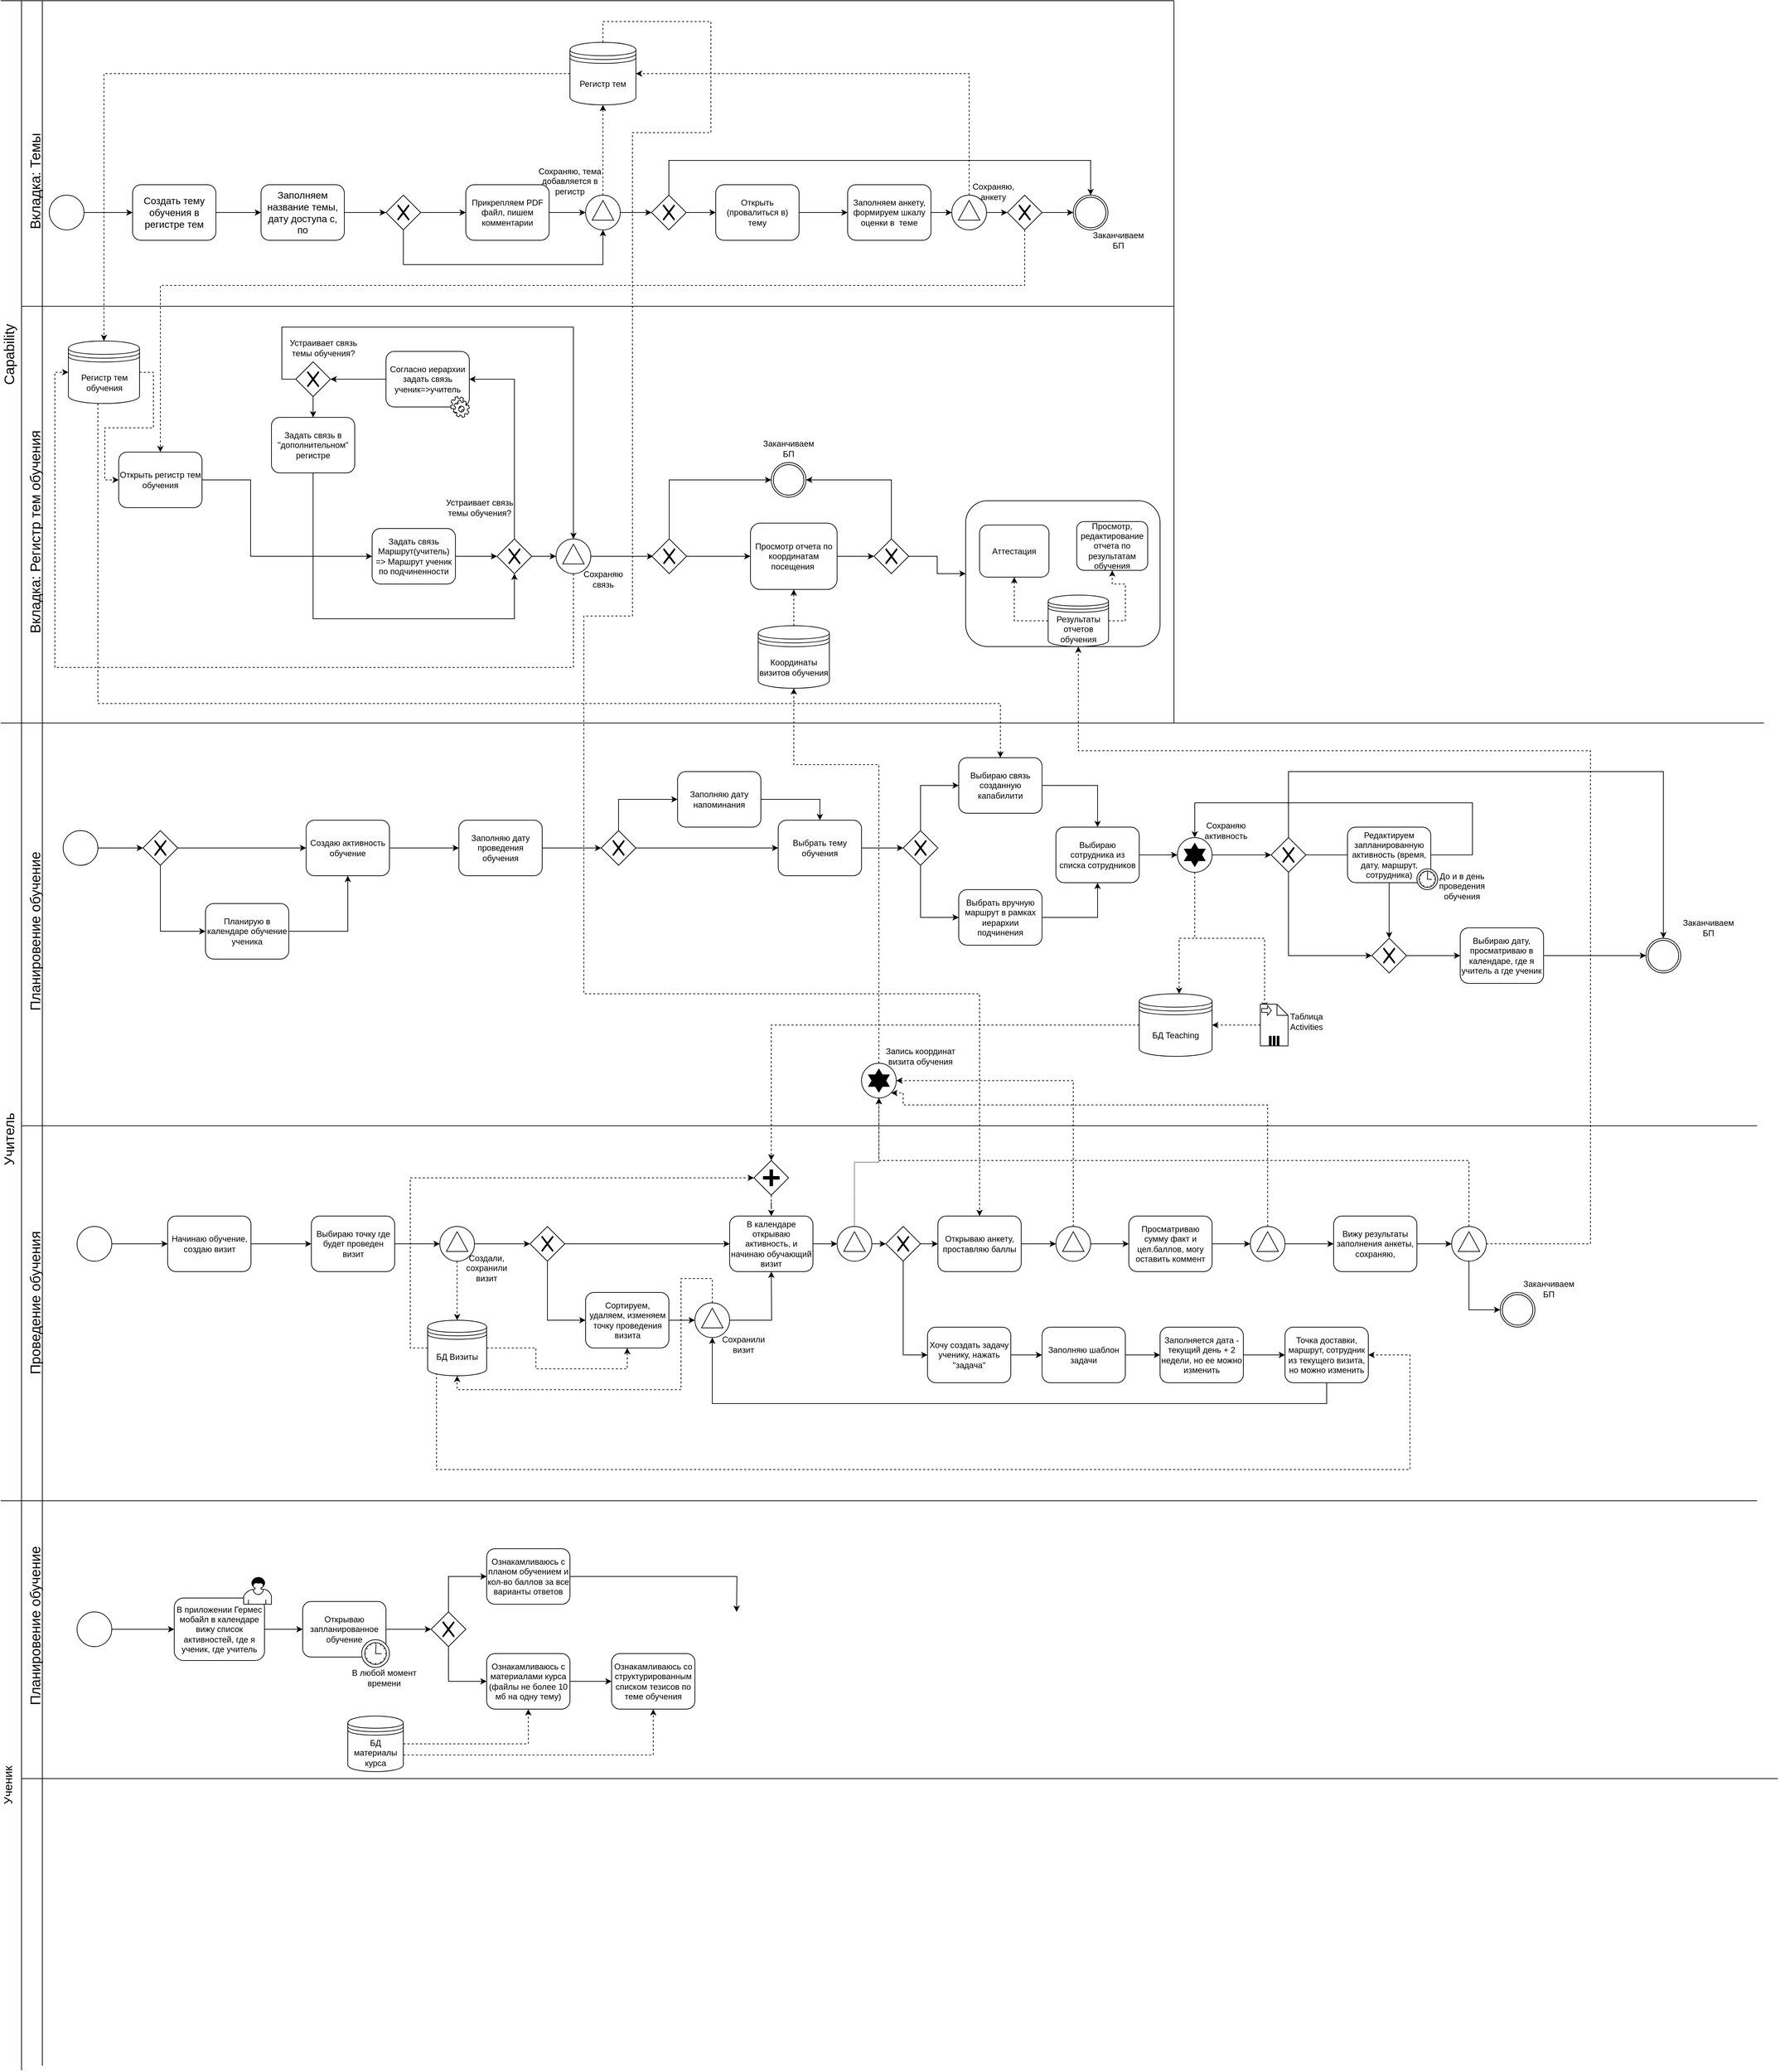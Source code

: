 <mxfile version="13.6.5" type="github">
  <diagram name="Page-1" id="2a216829-ef6e-dabb-86c1-c78162f3ba2b">
    <mxGraphModel dx="805" dy="522" grid="1" gridSize="10" guides="1" tooltips="1" connect="1" arrows="1" fold="1" page="1" pageScale="1" pageWidth="850" pageHeight="1100" background="#ffffff" math="0" shadow="0">
      <root>
        <mxCell id="0" />
        <mxCell id="1" parent="0" />
        <mxCell id="t6BSPlyHpQ7W5mAEHsCe-20" value="" style="edgeStyle=orthogonalEdgeStyle;rounded=0;orthogonalLoop=1;jettySize=auto;html=1;" edge="1" parent="1" source="Ov0t7hppLk0mNa3laH7u-1" target="t6BSPlyHpQ7W5mAEHsCe-19">
          <mxGeometry relative="1" as="geometry" />
        </mxCell>
        <mxCell id="Ov0t7hppLk0mNa3laH7u-1" value="" style="shape=mxgraph.bpmn.shape;html=1;verticalLabelPosition=bottom;labelBackgroundColor=#ffffff;verticalAlign=top;align=center;perimeter=ellipsePerimeter;outlineConnect=0;outline=standard;symbol=general;" parent="1" vertex="1">
          <mxGeometry x="90" y="1235" width="50" height="50" as="geometry" />
        </mxCell>
        <mxCell id="t6BSPlyHpQ7W5mAEHsCe-96" style="edgeStyle=orthogonalEdgeStyle;rounded=0;orthogonalLoop=1;jettySize=auto;html=1;entryX=0.5;entryY=0;entryDx=0;entryDy=0;" edge="1" parent="1" source="Ov0t7hppLk0mNa3laH7u-2" target="t6BSPlyHpQ7W5mAEHsCe-40">
          <mxGeometry relative="1" as="geometry" />
        </mxCell>
        <mxCell id="Ov0t7hppLk0mNa3laH7u-2" value="Выбираю связь созданную капабилити" style="shape=ext;rounded=1;html=1;whiteSpace=wrap;" parent="1" vertex="1">
          <mxGeometry x="1380" y="1130" width="120" height="80" as="geometry" />
        </mxCell>
        <mxCell id="t6BSPlyHpQ7W5mAEHsCe-11" style="edgeStyle=orthogonalEdgeStyle;rounded=0;orthogonalLoop=1;jettySize=auto;html=1;entryX=0;entryY=0.5;entryDx=0;entryDy=0;" edge="1" parent="1" source="Ov0t7hppLk0mNa3laH7u-3" target="Ov0t7hppLk0mNa3laH7u-2">
          <mxGeometry relative="1" as="geometry">
            <Array as="points">
              <mxPoint x="1325" y="1170" />
            </Array>
          </mxGeometry>
        </mxCell>
        <mxCell id="t6BSPlyHpQ7W5mAEHsCe-12" style="edgeStyle=orthogonalEdgeStyle;rounded=0;orthogonalLoop=1;jettySize=auto;html=1;exitX=0.5;exitY=1;exitDx=0;exitDy=0;entryX=0;entryY=0.5;entryDx=0;entryDy=0;" edge="1" parent="1" source="Ov0t7hppLk0mNa3laH7u-3" target="Ov0t7hppLk0mNa3laH7u-4">
          <mxGeometry relative="1" as="geometry" />
        </mxCell>
        <mxCell id="Ov0t7hppLk0mNa3laH7u-3" value="" style="shape=mxgraph.bpmn.shape;html=1;verticalLabelPosition=bottom;labelBackgroundColor=#ffffff;verticalAlign=top;align=center;perimeter=rhombusPerimeter;background=gateway;outlineConnect=0;outline=none;symbol=exclusiveGw;" parent="1" vertex="1">
          <mxGeometry x="1300" y="1235" width="50" height="50" as="geometry" />
        </mxCell>
        <mxCell id="t6BSPlyHpQ7W5mAEHsCe-97" style="edgeStyle=orthogonalEdgeStyle;rounded=0;orthogonalLoop=1;jettySize=auto;html=1;" edge="1" parent="1" source="Ov0t7hppLk0mNa3laH7u-4" target="t6BSPlyHpQ7W5mAEHsCe-40">
          <mxGeometry relative="1" as="geometry" />
        </mxCell>
        <mxCell id="Ov0t7hppLk0mNa3laH7u-4" value="Выбрать вручную маршрут в рамках иерархии подчинения" style="shape=ext;rounded=1;html=1;whiteSpace=wrap;" parent="1" vertex="1">
          <mxGeometry x="1380" y="1320" width="120" height="80" as="geometry" />
        </mxCell>
        <mxCell id="t6BSPlyHpQ7W5mAEHsCe-24" style="edgeStyle=orthogonalEdgeStyle;rounded=0;orthogonalLoop=1;jettySize=auto;html=1;" edge="1" parent="1" source="vuQd_B5Kcasl4n16irG2-29" target="t6BSPlyHpQ7W5mAEHsCe-22">
          <mxGeometry relative="1" as="geometry" />
        </mxCell>
        <mxCell id="vuQd_B5Kcasl4n16irG2-29" value="Планирую в календаре обучение ученика" style="shape=ext;rounded=1;html=1;whiteSpace=wrap;" parent="1" vertex="1">
          <mxGeometry x="295" y="1340" width="120" height="80" as="geometry" />
        </mxCell>
        <mxCell id="7a84cebc1def654-1" value="" style="shape=mxgraph.bpmn.shape;html=1;verticalLabelPosition=bottom;labelBackgroundColor=#ffffff;verticalAlign=top;perimeter=ellipsePerimeter;outline=standard;symbol=general;" parent="1" vertex="1">
          <mxGeometry x="70" y="320" width="50" height="50" as="geometry" />
        </mxCell>
        <mxCell id="7a84cebc1def654-36" style="edgeStyle=orthogonalEdgeStyle;rounded=0;html=1;jettySize=auto;orthogonalLoop=1;" parent="1" source="7a84cebc1def654-1" target="7a84cebc1def654-2" edge="1">
          <mxGeometry relative="1" as="geometry" />
        </mxCell>
        <mxCell id="Ov0t7hppLk0mNa3laH7u-40" style="edgeStyle=orthogonalEdgeStyle;rounded=0;orthogonalLoop=1;jettySize=auto;html=1;entryX=0;entryY=0.5;entryDx=0;entryDy=0;" parent="1" source="7a84cebc1def654-2" target="Ov0t7hppLk0mNa3laH7u-41" edge="1">
          <mxGeometry relative="1" as="geometry">
            <mxPoint x="340" y="375" as="targetPoint" />
          </mxGeometry>
        </mxCell>
        <mxCell id="7a84cebc1def654-2" value="&lt;span style=&quot;font-size: 14px&quot;&gt;Создать тему обучения в регистре тем&lt;/span&gt;" style="shape=ext;rounded=1;html=1;whiteSpace=wrap;" parent="1" vertex="1">
          <mxGeometry x="190" y="305" width="120" height="80" as="geometry" />
        </mxCell>
        <mxCell id="Dc_LHGW3L4LaWaMohp9L-12" style="edgeStyle=orthogonalEdgeStyle;rounded=0;orthogonalLoop=1;jettySize=auto;html=1;entryX=0.5;entryY=0;entryDx=0;entryDy=0;" parent="1" source="Dc_LHGW3L4LaWaMohp9L-3" target="vuQd_B5Kcasl4n16irG2-27" edge="1">
          <mxGeometry relative="1" as="geometry" />
        </mxCell>
        <mxCell id="Dc_LHGW3L4LaWaMohp9L-5" value="Устраивает связь темы обучения?" style="text;html=1;strokeColor=none;fillColor=none;align=center;verticalAlign=middle;whiteSpace=wrap;rounded=0;" parent="1" vertex="1">
          <mxGeometry x="415" y="510" width="100" height="60" as="geometry" />
        </mxCell>
        <mxCell id="Dc_LHGW3L4LaWaMohp9L-3" value="" style="shape=mxgraph.bpmn.shape;html=1;verticalLabelPosition=bottom;labelBackgroundColor=#ffffff;verticalAlign=top;align=center;perimeter=rhombusPerimeter;background=gateway;outlineConnect=0;outline=none;symbol=exclusiveGw;" parent="1" vertex="1">
          <mxGeometry x="425" y="560" width="50" height="50" as="geometry" />
        </mxCell>
        <mxCell id="Dc_LHGW3L4LaWaMohp9L-4" style="edgeStyle=orthogonalEdgeStyle;rounded=0;orthogonalLoop=1;jettySize=auto;html=1;entryX=1;entryY=0.5;entryDx=0;entryDy=0;" parent="1" source="Dc_LHGW3L4LaWaMohp9L-1" target="Dc_LHGW3L4LaWaMohp9L-3" edge="1">
          <mxGeometry relative="1" as="geometry" />
        </mxCell>
        <mxCell id="Dc_LHGW3L4LaWaMohp9L-1" value="Согласно иерархии задать связь ученик=&amp;gt;учитель" style="shape=ext;rounded=1;html=1;whiteSpace=wrap;" parent="1" vertex="1">
          <mxGeometry x="555" y="545" width="120" height="80" as="geometry" />
        </mxCell>
        <mxCell id="Dc_LHGW3L4LaWaMohp9L-20" value="" style="shape=mxgraph.bpmn.service_task;html=1;outlineConnect=0;" parent="1" vertex="1">
          <mxGeometry x="648" y="610" width="27" height="30" as="geometry" />
        </mxCell>
        <mxCell id="vuQd_B5Kcasl4n16irG2-27" value="Задать связь в &quot;дополнительном&quot; регистре" style="shape=ext;rounded=1;html=1;whiteSpace=wrap;" parent="1" vertex="1">
          <mxGeometry x="390" y="640" width="120" height="80" as="geometry" />
        </mxCell>
        <mxCell id="Dc_LHGW3L4LaWaMohp9L-11" style="edgeStyle=orthogonalEdgeStyle;rounded=0;orthogonalLoop=1;jettySize=auto;html=1;exitX=0.5;exitY=0;exitDx=0;exitDy=0;entryX=1;entryY=0.5;entryDx=0;entryDy=0;" parent="1" source="vuQd_B5Kcasl4n16irG2-24" target="Dc_LHGW3L4LaWaMohp9L-1" edge="1">
          <mxGeometry relative="1" as="geometry" />
        </mxCell>
        <mxCell id="Dc_LHGW3L4LaWaMohp9L-13" style="edgeStyle=orthogonalEdgeStyle;rounded=0;orthogonalLoop=1;jettySize=auto;html=1;exitX=0;exitY=0.5;exitDx=0;exitDy=0;entryX=0.5;entryY=0;entryDx=0;entryDy=0;" parent="1" source="Dc_LHGW3L4LaWaMohp9L-3" target="Ov0t7hppLk0mNa3laH7u-14" edge="1">
          <mxGeometry relative="1" as="geometry">
            <mxPoint x="895" y="700" as="targetPoint" />
            <Array as="points">
              <mxPoint x="405" y="585" />
              <mxPoint x="405" y="510" />
              <mxPoint x="825" y="510" />
            </Array>
          </mxGeometry>
        </mxCell>
        <mxCell id="vuQd_B5Kcasl4n16irG2-5" value="Задать связь Маршрут(учитель) =&amp;gt; Маршрут ученик по подчиненности" style="shape=ext;rounded=1;html=1;whiteSpace=wrap;" parent="1" vertex="1">
          <mxGeometry x="535" y="800" width="120" height="80" as="geometry" />
        </mxCell>
        <mxCell id="vuQd_B5Kcasl4n16irG2-24" value="" style="shape=mxgraph.bpmn.shape;html=1;verticalLabelPosition=bottom;labelBackgroundColor=#ffffff;verticalAlign=top;align=center;perimeter=rhombusPerimeter;background=gateway;outlineConnect=0;outline=none;symbol=exclusiveGw;" parent="1" vertex="1">
          <mxGeometry x="715" y="815" width="50" height="50" as="geometry" />
        </mxCell>
        <mxCell id="Dc_LHGW3L4LaWaMohp9L-15" style="edgeStyle=orthogonalEdgeStyle;rounded=0;orthogonalLoop=1;jettySize=auto;html=1;entryX=0.5;entryY=1;entryDx=0;entryDy=0;" parent="1" source="vuQd_B5Kcasl4n16irG2-27" target="vuQd_B5Kcasl4n16irG2-24" edge="1">
          <mxGeometry relative="1" as="geometry">
            <mxPoint x="675" y="910" as="targetPoint" />
            <Array as="points">
              <mxPoint x="450" y="930" />
              <mxPoint x="740" y="930" />
            </Array>
          </mxGeometry>
        </mxCell>
        <mxCell id="vuQd_B5Kcasl4n16irG2-18" style="edgeStyle=orthogonalEdgeStyle;rounded=0;orthogonalLoop=1;jettySize=auto;html=1;" parent="1" source="vuQd_B5Kcasl4n16irG2-5" edge="1">
          <mxGeometry relative="1" as="geometry">
            <mxPoint x="715" y="840" as="targetPoint" />
          </mxGeometry>
        </mxCell>
        <mxCell id="Ov0t7hppLk0mNa3laH7u-20" style="edgeStyle=orthogonalEdgeStyle;rounded=0;orthogonalLoop=1;jettySize=auto;html=1;" parent="1" source="Ov0t7hppLk0mNa3laH7u-14" edge="1">
          <mxGeometry relative="1" as="geometry">
            <mxPoint x="940" y="840" as="targetPoint" />
          </mxGeometry>
        </mxCell>
        <mxCell id="Ov0t7hppLk0mNa3laH7u-117" style="edgeStyle=orthogonalEdgeStyle;rounded=0;orthogonalLoop=1;jettySize=auto;html=1;exitX=0.5;exitY=1;exitDx=0;exitDy=0;entryX=0;entryY=0.5;entryDx=0;entryDy=0;dashed=1;" parent="1" source="Ov0t7hppLk0mNa3laH7u-14" target="Ov0t7hppLk0mNa3laH7u-88" edge="1">
          <mxGeometry relative="1" as="geometry">
            <Array as="points">
              <mxPoint x="825" y="1000" />
              <mxPoint x="78" y="1000" />
              <mxPoint x="78" y="575" />
            </Array>
          </mxGeometry>
        </mxCell>
        <mxCell id="Ov0t7hppLk0mNa3laH7u-14" value="" style="shape=mxgraph.bpmn.shape;html=1;verticalLabelPosition=bottom;labelBackgroundColor=#ffffff;verticalAlign=top;align=center;perimeter=ellipsePerimeter;outlineConnect=0;outline=standard;symbol=signal;" parent="1" vertex="1">
          <mxGeometry x="800" y="815" width="50" height="50" as="geometry" />
        </mxCell>
        <mxCell id="Ov0t7hppLk0mNa3laH7u-16" style="edgeStyle=orthogonalEdgeStyle;rounded=0;orthogonalLoop=1;jettySize=auto;html=1;exitX=1;exitY=0.5;exitDx=0;exitDy=0;" parent="1" source="vuQd_B5Kcasl4n16irG2-24" target="Ov0t7hppLk0mNa3laH7u-14" edge="1">
          <mxGeometry relative="1" as="geometry" />
        </mxCell>
        <mxCell id="Ov0t7hppLk0mNa3laH7u-52" style="edgeStyle=orthogonalEdgeStyle;rounded=0;orthogonalLoop=1;jettySize=auto;html=1;entryX=0.5;entryY=1;entryDx=0;entryDy=0;dashed=1;" parent="1" source="Ov0t7hppLk0mNa3laH7u-29" target="Ov0t7hppLk0mNa3laH7u-31" edge="1">
          <mxGeometry relative="1" as="geometry" />
        </mxCell>
        <mxCell id="Ov0t7hppLk0mNa3laH7u-76" style="edgeStyle=orthogonalEdgeStyle;rounded=0;orthogonalLoop=1;jettySize=auto;html=1;" parent="1" source="Ov0t7hppLk0mNa3laH7u-29" target="Ov0t7hppLk0mNa3laH7u-74" edge="1">
          <mxGeometry relative="1" as="geometry" />
        </mxCell>
        <mxCell id="Ov0t7hppLk0mNa3laH7u-29" value="" style="shape=mxgraph.bpmn.shape;html=1;verticalLabelPosition=bottom;labelBackgroundColor=#ffffff;verticalAlign=top;align=center;perimeter=ellipsePerimeter;outlineConnect=0;outline=standard;symbol=signal;" parent="1" vertex="1">
          <mxGeometry x="842.5" y="320" width="50" height="50" as="geometry" />
        </mxCell>
        <mxCell id="Ov0t7hppLk0mNa3laH7u-30" value="Сохраняю, тема добавляется в регистр" style="text;html=1;strokeColor=none;fillColor=none;align=center;verticalAlign=middle;whiteSpace=wrap;rounded=0;" parent="1" vertex="1">
          <mxGeometry x="760" y="280" width="120" height="40" as="geometry" />
        </mxCell>
        <mxCell id="Ov0t7hppLk0mNa3laH7u-90" style="edgeStyle=orthogonalEdgeStyle;rounded=0;orthogonalLoop=1;jettySize=auto;html=1;dashed=1;" parent="1" source="Ov0t7hppLk0mNa3laH7u-31" target="Ov0t7hppLk0mNa3laH7u-88" edge="1">
          <mxGeometry relative="1" as="geometry" />
        </mxCell>
        <mxCell id="t6BSPlyHpQ7W5mAEHsCe-148" style="edgeStyle=orthogonalEdgeStyle;rounded=0;orthogonalLoop=1;jettySize=auto;html=1;dashed=1;entryX=0.5;entryY=0;entryDx=0;entryDy=0;" edge="1" parent="1" source="Ov0t7hppLk0mNa3laH7u-31" target="t6BSPlyHpQ7W5mAEHsCe-145">
          <mxGeometry relative="1" as="geometry">
            <mxPoint x="910" y="1430" as="targetPoint" />
            <Array as="points">
              <mxPoint x="867" y="70" />
              <mxPoint x="1023" y="70" />
              <mxPoint x="1023" y="230" />
              <mxPoint x="910" y="230" />
              <mxPoint x="910" y="926" />
              <mxPoint x="840" y="926" />
              <mxPoint x="840" y="1470" />
              <mxPoint x="1410" y="1470" />
            </Array>
          </mxGeometry>
        </mxCell>
        <mxCell id="Ov0t7hppLk0mNa3laH7u-31" value="Регистр тем" style="shape=datastore;whiteSpace=wrap;html=1;" parent="1" vertex="1">
          <mxGeometry x="820" y="100" width="95" height="90" as="geometry" />
        </mxCell>
        <mxCell id="Ov0t7hppLk0mNa3laH7u-34" value="" style="endArrow=none;html=1;" parent="1" edge="1">
          <mxGeometry width="50" height="50" relative="1" as="geometry">
            <mxPoint x="30" y="480" as="sourcePoint" />
            <mxPoint x="1690" y="480" as="targetPoint" />
          </mxGeometry>
        </mxCell>
        <mxCell id="Ov0t7hppLk0mNa3laH7u-35" value="&lt;font style=&quot;font-size: 20px&quot;&gt;Вкладка: Темы&lt;/font&gt;" style="text;html=1;strokeColor=none;fillColor=none;align=center;verticalAlign=middle;whiteSpace=wrap;rounded=0;comic=0;rotation=270;" parent="1" vertex="1">
          <mxGeometry x="-70" y="290" width="237.5" height="20" as="geometry" />
        </mxCell>
        <mxCell id="Ov0t7hppLk0mNa3laH7u-44" style="edgeStyle=orthogonalEdgeStyle;rounded=0;orthogonalLoop=1;jettySize=auto;html=1;exitX=1;exitY=0.5;exitDx=0;exitDy=0;entryX=0;entryY=0.5;entryDx=0;entryDy=0;" parent="1" source="Ov0t7hppLk0mNa3laH7u-41" target="Ov0t7hppLk0mNa3laH7u-42" edge="1">
          <mxGeometry relative="1" as="geometry" />
        </mxCell>
        <mxCell id="Ov0t7hppLk0mNa3laH7u-41" value="&lt;font style=&quot;font-size: 14px&quot;&gt;Заполняем название темы, дату доступа с, по&lt;/font&gt;" style="shape=ext;rounded=1;html=1;whiteSpace=wrap;comic=0;" parent="1" vertex="1">
          <mxGeometry x="375" y="305" width="120" height="80" as="geometry" />
        </mxCell>
        <mxCell id="Ov0t7hppLk0mNa3laH7u-46" style="edgeStyle=orthogonalEdgeStyle;rounded=0;orthogonalLoop=1;jettySize=auto;html=1;entryX=0.5;entryY=1;entryDx=0;entryDy=0;exitX=0.5;exitY=1;exitDx=0;exitDy=0;" parent="1" source="Ov0t7hppLk0mNa3laH7u-42" target="Ov0t7hppLk0mNa3laH7u-29" edge="1">
          <mxGeometry relative="1" as="geometry">
            <Array as="points">
              <mxPoint x="580" y="420" />
              <mxPoint x="868" y="420" />
            </Array>
          </mxGeometry>
        </mxCell>
        <mxCell id="Ov0t7hppLk0mNa3laH7u-49" style="edgeStyle=orthogonalEdgeStyle;rounded=0;orthogonalLoop=1;jettySize=auto;html=1;entryX=0;entryY=0.5;entryDx=0;entryDy=0;" parent="1" source="Ov0t7hppLk0mNa3laH7u-42" target="Ov0t7hppLk0mNa3laH7u-48" edge="1">
          <mxGeometry relative="1" as="geometry" />
        </mxCell>
        <mxCell id="Ov0t7hppLk0mNa3laH7u-42" value="" style="shape=mxgraph.bpmn.shape;html=1;verticalLabelPosition=bottom;labelBackgroundColor=#ffffff;verticalAlign=top;align=center;perimeter=rhombusPerimeter;background=gateway;outlineConnect=0;outline=none;symbol=exclusiveGw;comic=0;" parent="1" vertex="1">
          <mxGeometry x="555" y="320" width="50" height="50" as="geometry" />
        </mxCell>
        <mxCell id="Ov0t7hppLk0mNa3laH7u-51" style="edgeStyle=orthogonalEdgeStyle;rounded=0;orthogonalLoop=1;jettySize=auto;html=1;entryX=0;entryY=0.5;entryDx=0;entryDy=0;" parent="1" source="Ov0t7hppLk0mNa3laH7u-48" target="Ov0t7hppLk0mNa3laH7u-29" edge="1">
          <mxGeometry relative="1" as="geometry" />
        </mxCell>
        <mxCell id="Ov0t7hppLk0mNa3laH7u-48" value="Прикрепляем PDF файл, пишем комментарии" style="shape=ext;rounded=1;html=1;whiteSpace=wrap;comic=0;" parent="1" vertex="1">
          <mxGeometry x="670" y="305" width="120" height="80" as="geometry" />
        </mxCell>
        <mxCell id="Ov0t7hppLk0mNa3laH7u-59" style="edgeStyle=orthogonalEdgeStyle;rounded=0;orthogonalLoop=1;jettySize=auto;html=1;entryX=0;entryY=0.5;entryDx=0;entryDy=0;" parent="1" source="Ov0t7hppLk0mNa3laH7u-58" target="Ov0t7hppLk0mNa3laH7u-60" edge="1">
          <mxGeometry relative="1" as="geometry">
            <mxPoint x="1180" y="345" as="targetPoint" />
          </mxGeometry>
        </mxCell>
        <mxCell id="Ov0t7hppLk0mNa3laH7u-58" value="Открыть (провалиться в) тему" style="shape=ext;rounded=1;html=1;whiteSpace=wrap;comic=0;" parent="1" vertex="1">
          <mxGeometry x="1030" y="305" width="120" height="80" as="geometry" />
        </mxCell>
        <mxCell id="Ov0t7hppLk0mNa3laH7u-61" style="edgeStyle=orthogonalEdgeStyle;rounded=0;orthogonalLoop=1;jettySize=auto;html=1;entryX=0;entryY=0.5;entryDx=0;entryDy=0;" parent="1" source="Ov0t7hppLk0mNa3laH7u-60" target="Ov0t7hppLk0mNa3laH7u-62" edge="1">
          <mxGeometry relative="1" as="geometry">
            <mxPoint x="1340" y="345" as="targetPoint" />
          </mxGeometry>
        </mxCell>
        <mxCell id="Ov0t7hppLk0mNa3laH7u-60" value="Заполняем анкету, формируем шкалу оценки в&amp;nbsp; теме" style="shape=ext;rounded=1;html=1;whiteSpace=wrap;comic=0;" parent="1" vertex="1">
          <mxGeometry x="1220" y="305" width="120" height="80" as="geometry" />
        </mxCell>
        <mxCell id="Ov0t7hppLk0mNa3laH7u-64" style="edgeStyle=orthogonalEdgeStyle;rounded=0;orthogonalLoop=1;jettySize=auto;html=1;entryX=1;entryY=0.5;entryDx=0;entryDy=0;dashed=1;" parent="1" source="Ov0t7hppLk0mNa3laH7u-62" target="Ov0t7hppLk0mNa3laH7u-31" edge="1">
          <mxGeometry relative="1" as="geometry">
            <Array as="points">
              <mxPoint x="1395" y="145" />
            </Array>
          </mxGeometry>
        </mxCell>
        <mxCell id="Ov0t7hppLk0mNa3laH7u-66" style="edgeStyle=orthogonalEdgeStyle;rounded=0;orthogonalLoop=1;jettySize=auto;html=1;exitX=1;exitY=0.5;exitDx=0;exitDy=0;entryX=0;entryY=0.5;entryDx=0;entryDy=0;" parent="1" source="Ov0t7hppLk0mNa3laH7u-62" target="Ov0t7hppLk0mNa3laH7u-68" edge="1">
          <mxGeometry relative="1" as="geometry">
            <mxPoint x="1430" y="345" as="targetPoint" />
          </mxGeometry>
        </mxCell>
        <mxCell id="Ov0t7hppLk0mNa3laH7u-62" value="" style="shape=mxgraph.bpmn.shape;html=1;verticalLabelPosition=bottom;labelBackgroundColor=#ffffff;verticalAlign=top;align=center;perimeter=ellipsePerimeter;outlineConnect=0;outline=standard;symbol=signal;comic=0;" parent="1" vertex="1">
          <mxGeometry x="1370" y="320" width="50" height="50" as="geometry" />
        </mxCell>
        <mxCell id="Ov0t7hppLk0mNa3laH7u-65" value="Сохраняю, анкету" style="text;html=1;strokeColor=none;fillColor=none;align=center;verticalAlign=middle;whiteSpace=wrap;rounded=0;" parent="1" vertex="1">
          <mxGeometry x="1390" y="290" width="80" height="50" as="geometry" />
        </mxCell>
        <mxCell id="Ov0t7hppLk0mNa3laH7u-69" style="edgeStyle=orthogonalEdgeStyle;rounded=0;orthogonalLoop=1;jettySize=auto;html=1;entryX=0;entryY=0.5;entryDx=0;entryDy=0;" parent="1" source="Ov0t7hppLk0mNa3laH7u-68" target="Ov0t7hppLk0mNa3laH7u-70" edge="1">
          <mxGeometry relative="1" as="geometry">
            <mxPoint x="1530" y="345" as="targetPoint" />
          </mxGeometry>
        </mxCell>
        <mxCell id="Ov0t7hppLk0mNa3laH7u-86" style="edgeStyle=orthogonalEdgeStyle;rounded=0;orthogonalLoop=1;jettySize=auto;html=1;dashed=1;" parent="1" source="Ov0t7hppLk0mNa3laH7u-68" target="Ov0t7hppLk0mNa3laH7u-82" edge="1">
          <mxGeometry relative="1" as="geometry">
            <Array as="points">
              <mxPoint x="1475" y="450" />
              <mxPoint x="230" y="450" />
            </Array>
          </mxGeometry>
        </mxCell>
        <mxCell id="Ov0t7hppLk0mNa3laH7u-68" value="" style="shape=mxgraph.bpmn.shape;html=1;verticalLabelPosition=bottom;labelBackgroundColor=#ffffff;verticalAlign=top;align=center;perimeter=rhombusPerimeter;background=gateway;outlineConnect=0;outline=none;symbol=exclusiveGw;comic=0;" parent="1" vertex="1">
          <mxGeometry x="1450" y="320" width="50" height="50" as="geometry" />
        </mxCell>
        <mxCell id="Ov0t7hppLk0mNa3laH7u-70" value="" style="shape=mxgraph.bpmn.shape;html=1;verticalLabelPosition=bottom;labelBackgroundColor=#ffffff;verticalAlign=top;align=center;perimeter=ellipsePerimeter;outlineConnect=0;outline=throwing;symbol=general;comic=0;" parent="1" vertex="1">
          <mxGeometry x="1545" y="320" width="50" height="50" as="geometry" />
        </mxCell>
        <mxCell id="Ov0t7hppLk0mNa3laH7u-71" value="Заканчиваем БП" style="text;html=1;strokeColor=none;fillColor=none;align=center;verticalAlign=middle;whiteSpace=wrap;rounded=0;" parent="1" vertex="1">
          <mxGeometry x="1570" y="360" width="80" height="50" as="geometry" />
        </mxCell>
        <mxCell id="Ov0t7hppLk0mNa3laH7u-78" style="edgeStyle=orthogonalEdgeStyle;rounded=0;orthogonalLoop=1;jettySize=auto;html=1;exitX=0.5;exitY=0;exitDx=0;exitDy=0;entryX=0.5;entryY=0;entryDx=0;entryDy=0;" parent="1" source="Ov0t7hppLk0mNa3laH7u-74" target="Ov0t7hppLk0mNa3laH7u-70" edge="1">
          <mxGeometry relative="1" as="geometry">
            <Array as="points">
              <mxPoint x="963" y="270" />
              <mxPoint x="1570" y="270" />
            </Array>
          </mxGeometry>
        </mxCell>
        <mxCell id="Ov0t7hppLk0mNa3laH7u-79" style="edgeStyle=orthogonalEdgeStyle;rounded=0;orthogonalLoop=1;jettySize=auto;html=1;entryX=0;entryY=0.5;entryDx=0;entryDy=0;" parent="1" source="Ov0t7hppLk0mNa3laH7u-74" target="Ov0t7hppLk0mNa3laH7u-58" edge="1">
          <mxGeometry relative="1" as="geometry" />
        </mxCell>
        <mxCell id="Ov0t7hppLk0mNa3laH7u-74" value="" style="shape=mxgraph.bpmn.shape;html=1;verticalLabelPosition=bottom;labelBackgroundColor=#ffffff;verticalAlign=top;align=center;perimeter=rhombusPerimeter;background=gateway;outlineConnect=0;outline=none;symbol=exclusiveGw;comic=0;" parent="1" vertex="1">
          <mxGeometry x="937.5" y="320" width="50" height="50" as="geometry" />
        </mxCell>
        <mxCell id="Ov0t7hppLk0mNa3laH7u-81" value="&lt;font style=&quot;font-size: 20px&quot;&gt;Вкладка: Регистр тем обучения&lt;/font&gt;" style="text;html=1;strokeColor=none;fillColor=none;align=center;verticalAlign=middle;whiteSpace=wrap;rounded=0;comic=0;rotation=270;" parent="1" vertex="1">
          <mxGeometry x="-130" y="795" width="357.5" height="20" as="geometry" />
        </mxCell>
        <mxCell id="Ov0t7hppLk0mNa3laH7u-96" style="edgeStyle=orthogonalEdgeStyle;rounded=0;orthogonalLoop=1;jettySize=auto;html=1;entryX=0;entryY=0.5;entryDx=0;entryDy=0;" parent="1" source="Ov0t7hppLk0mNa3laH7u-82" target="vuQd_B5Kcasl4n16irG2-5" edge="1">
          <mxGeometry relative="1" as="geometry">
            <Array as="points">
              <mxPoint x="360" y="730" />
              <mxPoint x="360" y="840" />
            </Array>
          </mxGeometry>
        </mxCell>
        <mxCell id="Ov0t7hppLk0mNa3laH7u-82" value="Открыть регистр тем обучения" style="shape=ext;rounded=1;html=1;whiteSpace=wrap;comic=0;" parent="1" vertex="1">
          <mxGeometry x="170" y="690" width="120" height="80" as="geometry" />
        </mxCell>
        <mxCell id="Ov0t7hppLk0mNa3laH7u-83" value="" style="endArrow=none;html=1;" parent="1" edge="1">
          <mxGeometry width="50" height="50" relative="1" as="geometry">
            <mxPoint x="60" y="40" as="sourcePoint" />
            <mxPoint x="60" y="1080" as="targetPoint" />
          </mxGeometry>
        </mxCell>
        <mxCell id="Ov0t7hppLk0mNa3laH7u-89" style="edgeStyle=orthogonalEdgeStyle;rounded=0;orthogonalLoop=1;jettySize=auto;html=1;dashed=1;" parent="1" source="Ov0t7hppLk0mNa3laH7u-88" target="Ov0t7hppLk0mNa3laH7u-2" edge="1">
          <mxGeometry relative="1" as="geometry">
            <mxPoint x="1330" y="1070" as="targetPoint" />
            <Array as="points">
              <mxPoint x="140" y="1052" />
              <mxPoint x="1440" y="1052" />
            </Array>
          </mxGeometry>
        </mxCell>
        <mxCell id="t6BSPlyHpQ7W5mAEHsCe-115" style="edgeStyle=orthogonalEdgeStyle;rounded=0;orthogonalLoop=1;jettySize=auto;html=1;exitX=1;exitY=0.5;exitDx=0;exitDy=0;entryX=0;entryY=0.5;entryDx=0;entryDy=0;dashed=1;" edge="1" parent="1" source="Ov0t7hppLk0mNa3laH7u-88" target="Ov0t7hppLk0mNa3laH7u-82">
          <mxGeometry relative="1" as="geometry" />
        </mxCell>
        <mxCell id="Ov0t7hppLk0mNa3laH7u-88" value="Регистр тем обучения" style="shape=datastore;whiteSpace=wrap;html=1;comic=0;" parent="1" vertex="1">
          <mxGeometry x="97.5" y="530" width="102.5" height="90" as="geometry" />
        </mxCell>
        <mxCell id="Ov0t7hppLk0mNa3laH7u-92" value="" style="endArrow=none;html=1;" parent="1" edge="1">
          <mxGeometry width="50" height="50" relative="1" as="geometry">
            <mxPoint y="1080" as="sourcePoint" />
            <mxPoint x="2540" y="1080" as="targetPoint" />
          </mxGeometry>
        </mxCell>
        <mxCell id="Ov0t7hppLk0mNa3laH7u-98" value="Устраивает связь темы обучения?" style="text;html=1;strokeColor=none;fillColor=none;align=center;verticalAlign=middle;whiteSpace=wrap;rounded=0;" parent="1" vertex="1">
          <mxGeometry x="640" y="740" width="100" height="60" as="geometry" />
        </mxCell>
        <mxCell id="Ov0t7hppLk0mNa3laH7u-99" value="Сохраняю связь" style="text;html=1;strokeColor=none;fillColor=none;align=center;verticalAlign=middle;whiteSpace=wrap;rounded=0;" parent="1" vertex="1">
          <mxGeometry x="832.5" y="857.81" width="70" height="30" as="geometry" />
        </mxCell>
        <mxCell id="Ov0t7hppLk0mNa3laH7u-103" style="edgeStyle=orthogonalEdgeStyle;rounded=0;orthogonalLoop=1;jettySize=auto;html=1;exitX=0.5;exitY=0;exitDx=0;exitDy=0;entryX=0;entryY=0.5;entryDx=0;entryDy=0;" parent="1" source="Ov0t7hppLk0mNa3laH7u-100" target="Ov0t7hppLk0mNa3laH7u-102" edge="1">
          <mxGeometry relative="1" as="geometry" />
        </mxCell>
        <mxCell id="Ov0t7hppLk0mNa3laH7u-104" style="edgeStyle=orthogonalEdgeStyle;rounded=0;orthogonalLoop=1;jettySize=auto;html=1;" parent="1" source="Ov0t7hppLk0mNa3laH7u-100" edge="1">
          <mxGeometry relative="1" as="geometry">
            <mxPoint x="1080" y="840" as="targetPoint" />
          </mxGeometry>
        </mxCell>
        <mxCell id="Ov0t7hppLk0mNa3laH7u-100" value="" style="shape=mxgraph.bpmn.shape;html=1;verticalLabelPosition=bottom;labelBackgroundColor=#ffffff;verticalAlign=top;align=center;perimeter=rhombusPerimeter;background=gateway;outlineConnect=0;outline=none;symbol=exclusiveGw;comic=0;" parent="1" vertex="1">
          <mxGeometry x="938" y="815" width="50" height="50" as="geometry" />
        </mxCell>
        <mxCell id="Ov0t7hppLk0mNa3laH7u-102" value="" style="shape=mxgraph.bpmn.shape;html=1;verticalLabelPosition=bottom;labelBackgroundColor=#ffffff;verticalAlign=top;align=center;perimeter=ellipsePerimeter;outlineConnect=0;outline=throwing;symbol=general;comic=0;" parent="1" vertex="1">
          <mxGeometry x="1110" y="705" width="50" height="50" as="geometry" />
        </mxCell>
        <mxCell id="Ov0t7hppLk0mNa3laH7u-105" value="Заканчиваем БП" style="text;html=1;strokeColor=none;fillColor=none;align=center;verticalAlign=middle;whiteSpace=wrap;rounded=0;" parent="1" vertex="1">
          <mxGeometry x="1095" y="660" width="80" height="50" as="geometry" />
        </mxCell>
        <mxCell id="Ov0t7hppLk0mNa3laH7u-107" style="edgeStyle=orthogonalEdgeStyle;rounded=0;orthogonalLoop=1;jettySize=auto;html=1;exitX=0.5;exitY=1;exitDx=0;exitDy=0;" parent="1" source="Ov0t7hppLk0mNa3laH7u-99" target="Ov0t7hppLk0mNa3laH7u-99" edge="1">
          <mxGeometry relative="1" as="geometry" />
        </mxCell>
        <mxCell id="Ov0t7hppLk0mNa3laH7u-115" value="" style="endArrow=none;html=1;" parent="1" edge="1">
          <mxGeometry width="50" height="50" relative="1" as="geometry">
            <mxPoint y="40" as="sourcePoint" />
            <mxPoint x="1690" y="40" as="targetPoint" />
          </mxGeometry>
        </mxCell>
        <mxCell id="Ov0t7hppLk0mNa3laH7u-124" style="edgeStyle=orthogonalEdgeStyle;rounded=0;orthogonalLoop=1;jettySize=auto;html=1;entryX=0;entryY=0.5;entryDx=0;entryDy=0;" parent="1" source="Ov0t7hppLk0mNa3laH7u-106" target="Ov0t7hppLk0mNa3laH7u-122" edge="1">
          <mxGeometry relative="1" as="geometry" />
        </mxCell>
        <mxCell id="Ov0t7hppLk0mNa3laH7u-106" value="Просмотр отчета по координатам посещения&amp;nbsp;" style="shape=ext;rounded=1;html=1;whiteSpace=wrap;comic=0;" parent="1" vertex="1">
          <mxGeometry x="1080" y="792.19" width="124.81" height="95.62" as="geometry" />
        </mxCell>
        <mxCell id="Ov0t7hppLk0mNa3laH7u-120" style="edgeStyle=orthogonalEdgeStyle;rounded=0;orthogonalLoop=1;jettySize=auto;html=1;entryX=0.5;entryY=1;entryDx=0;entryDy=0;dashed=1;" parent="1" source="Ov0t7hppLk0mNa3laH7u-119" target="Ov0t7hppLk0mNa3laH7u-106" edge="1">
          <mxGeometry relative="1" as="geometry" />
        </mxCell>
        <mxCell id="Ov0t7hppLk0mNa3laH7u-119" value="Координаты визитов обучения" style="shape=datastore;whiteSpace=wrap;html=1;comic=0;" parent="1" vertex="1">
          <mxGeometry x="1091.16" y="940" width="102.5" height="90" as="geometry" />
        </mxCell>
        <mxCell id="Ov0t7hppLk0mNa3laH7u-121" style="edgeStyle=orthogonalEdgeStyle;rounded=0;orthogonalLoop=1;jettySize=auto;html=1;exitX=0.5;exitY=0;exitDx=0;exitDy=0;entryX=1;entryY=0.5;entryDx=0;entryDy=0;" parent="1" source="Ov0t7hppLk0mNa3laH7u-122" target="Ov0t7hppLk0mNa3laH7u-102" edge="1">
          <mxGeometry relative="1" as="geometry">
            <mxPoint x="1320" y="755.0" as="targetPoint" />
          </mxGeometry>
        </mxCell>
        <mxCell id="Ov0t7hppLk0mNa3laH7u-136" style="edgeStyle=orthogonalEdgeStyle;rounded=0;orthogonalLoop=1;jettySize=auto;html=1;exitX=1;exitY=0.5;exitDx=0;exitDy=0;" parent="1" source="Ov0t7hppLk0mNa3laH7u-122" target="Ov0t7hppLk0mNa3laH7u-132" edge="1">
          <mxGeometry relative="1" as="geometry" />
        </mxCell>
        <mxCell id="Ov0t7hppLk0mNa3laH7u-122" value="" style="shape=mxgraph.bpmn.shape;html=1;verticalLabelPosition=bottom;labelBackgroundColor=#ffffff;verticalAlign=top;align=center;perimeter=rhombusPerimeter;background=gateway;outlineConnect=0;outline=none;symbol=exclusiveGw;comic=0;" parent="1" vertex="1">
          <mxGeometry x="1258" y="815" width="50" height="50" as="geometry" />
        </mxCell>
        <mxCell id="Ov0t7hppLk0mNa3laH7u-132" value="Task" style="shape=ext;rounded=1;html=1;whiteSpace=wrap;comic=0;noLabel=1;portConstraintRotation=1;snapToPoint=1;fixDash=1;container=1;" parent="1" vertex="1">
          <mxGeometry x="1390" y="760" width="280" height="210" as="geometry" />
        </mxCell>
        <mxCell id="Ov0t7hppLk0mNa3laH7u-109" value="Просмотр, редактирование отчета по результатам обучения" style="shape=ext;rounded=1;html=1;whiteSpace=wrap;comic=0;" parent="Ov0t7hppLk0mNa3laH7u-132" vertex="1">
          <mxGeometry x="160.001" y="29.996" width="102.217" height="70.222" as="geometry" />
        </mxCell>
        <mxCell id="t6BSPlyHpQ7W5mAEHsCe-7" style="edgeStyle=orthogonalEdgeStyle;rounded=0;orthogonalLoop=1;jettySize=auto;html=1;exitX=0;exitY=0.5;exitDx=0;exitDy=0;dashed=1;" edge="1" parent="Ov0t7hppLk0mNa3laH7u-132" source="Ov0t7hppLk0mNa3laH7u-129" target="t6BSPlyHpQ7W5mAEHsCe-6">
          <mxGeometry relative="1" as="geometry" />
        </mxCell>
        <mxCell id="t6BSPlyHpQ7W5mAEHsCe-8" style="edgeStyle=orthogonalEdgeStyle;rounded=0;orthogonalLoop=1;jettySize=auto;html=1;exitX=1;exitY=0.5;exitDx=0;exitDy=0;entryX=0.5;entryY=1;entryDx=0;entryDy=0;dashed=1;" edge="1" parent="Ov0t7hppLk0mNa3laH7u-132" source="Ov0t7hppLk0mNa3laH7u-129" target="Ov0t7hppLk0mNa3laH7u-109">
          <mxGeometry relative="1" as="geometry">
            <Array as="points">
              <mxPoint x="230" y="173" />
              <mxPoint x="230" y="120" />
              <mxPoint x="211" y="120" />
            </Array>
          </mxGeometry>
        </mxCell>
        <mxCell id="Ov0t7hppLk0mNa3laH7u-129" value="Результаты отчетов обучения" style="shape=datastore;whiteSpace=wrap;html=1;comic=0;" parent="Ov0t7hppLk0mNa3laH7u-132" vertex="1">
          <mxGeometry x="118.788" y="135.879" width="86.97" height="74.118" as="geometry" />
        </mxCell>
        <mxCell id="t6BSPlyHpQ7W5mAEHsCe-6" value="Аттестация" style="shape=ext;rounded=1;html=1;whiteSpace=wrap;" vertex="1" parent="Ov0t7hppLk0mNa3laH7u-132">
          <mxGeometry x="20" y="35" width="100" height="75" as="geometry" />
        </mxCell>
        <mxCell id="t6BSPlyHpQ7W5mAEHsCe-1" value="" style="endArrow=none;html=1;" edge="1" parent="1">
          <mxGeometry width="50" height="50" relative="1" as="geometry">
            <mxPoint x="30" y="40" as="sourcePoint" />
            <mxPoint x="30" y="1080" as="targetPoint" />
          </mxGeometry>
        </mxCell>
        <mxCell id="t6BSPlyHpQ7W5mAEHsCe-2" value="" style="endArrow=none;html=1;" edge="1" parent="1">
          <mxGeometry width="50" height="50" relative="1" as="geometry">
            <mxPoint x="1690" y="40" as="sourcePoint" />
            <mxPoint x="1690" y="1080.0" as="targetPoint" />
          </mxGeometry>
        </mxCell>
        <mxCell id="t6BSPlyHpQ7W5mAEHsCe-3" value="&lt;font style=&quot;font-size: 20px&quot;&gt;Capability&lt;br&gt;&lt;/font&gt;" style="text;html=1;strokeColor=none;fillColor=none;align=center;verticalAlign=middle;whiteSpace=wrap;rounded=0;comic=0;rotation=270;" vertex="1" parent="1">
          <mxGeometry x="-167.5" y="540" width="357.5" height="20" as="geometry" />
        </mxCell>
        <mxCell id="t6BSPlyHpQ7W5mAEHsCe-4" value="" style="endArrow=none;html=1;" edge="1" parent="1">
          <mxGeometry width="50" height="50" relative="1" as="geometry">
            <mxPoint x="60" y="2019" as="sourcePoint" />
            <mxPoint x="60" y="2120" as="targetPoint" />
          </mxGeometry>
        </mxCell>
        <mxCell id="t6BSPlyHpQ7W5mAEHsCe-5" value="&lt;font style=&quot;font-size: 20px&quot;&gt;Учитель&lt;br&gt;&lt;/font&gt;" style="text;html=1;strokeColor=none;fillColor=none;align=center;verticalAlign=middle;whiteSpace=wrap;rounded=0;comic=0;rotation=270;" vertex="1" parent="1">
          <mxGeometry x="-167.5" y="1670" width="357.5" height="20" as="geometry" />
        </mxCell>
        <mxCell id="t6BSPlyHpQ7W5mAEHsCe-95" style="edgeStyle=orthogonalEdgeStyle;rounded=0;orthogonalLoop=1;jettySize=auto;html=1;entryX=0;entryY=0.5;entryDx=0;entryDy=0;" edge="1" parent="1" source="t6BSPlyHpQ7W5mAEHsCe-15" target="Ov0t7hppLk0mNa3laH7u-3">
          <mxGeometry relative="1" as="geometry" />
        </mxCell>
        <mxCell id="t6BSPlyHpQ7W5mAEHsCe-15" value="Выбрать тему обучения" style="shape=ext;rounded=1;html=1;whiteSpace=wrap;" vertex="1" parent="1">
          <mxGeometry x="1120" y="1220" width="120" height="80" as="geometry" />
        </mxCell>
        <mxCell id="t6BSPlyHpQ7W5mAEHsCe-23" style="edgeStyle=orthogonalEdgeStyle;rounded=0;orthogonalLoop=1;jettySize=auto;html=1;" edge="1" parent="1" source="t6BSPlyHpQ7W5mAEHsCe-19" target="t6BSPlyHpQ7W5mAEHsCe-22">
          <mxGeometry relative="1" as="geometry" />
        </mxCell>
        <mxCell id="t6BSPlyHpQ7W5mAEHsCe-25" style="edgeStyle=orthogonalEdgeStyle;rounded=0;orthogonalLoop=1;jettySize=auto;html=1;entryX=0;entryY=0.5;entryDx=0;entryDy=0;" edge="1" parent="1" source="t6BSPlyHpQ7W5mAEHsCe-19" target="vuQd_B5Kcasl4n16irG2-29">
          <mxGeometry relative="1" as="geometry">
            <Array as="points">
              <mxPoint x="230" y="1380" />
            </Array>
          </mxGeometry>
        </mxCell>
        <mxCell id="t6BSPlyHpQ7W5mAEHsCe-19" value="" style="shape=mxgraph.bpmn.shape;html=1;verticalLabelPosition=bottom;labelBackgroundColor=#ffffff;verticalAlign=top;align=center;perimeter=rhombusPerimeter;background=gateway;outlineConnect=0;outline=none;symbol=exclusiveGw;" vertex="1" parent="1">
          <mxGeometry x="205" y="1235" width="50" height="50" as="geometry" />
        </mxCell>
        <mxCell id="t6BSPlyHpQ7W5mAEHsCe-27" value="" style="edgeStyle=orthogonalEdgeStyle;rounded=0;orthogonalLoop=1;jettySize=auto;html=1;" edge="1" parent="1" source="t6BSPlyHpQ7W5mAEHsCe-22" target="t6BSPlyHpQ7W5mAEHsCe-26">
          <mxGeometry relative="1" as="geometry" />
        </mxCell>
        <mxCell id="t6BSPlyHpQ7W5mAEHsCe-22" value="Создаю активность обучение" style="shape=ext;rounded=1;html=1;whiteSpace=wrap;" vertex="1" parent="1">
          <mxGeometry x="440" y="1220" width="120" height="80" as="geometry" />
        </mxCell>
        <mxCell id="t6BSPlyHpQ7W5mAEHsCe-30" style="edgeStyle=orthogonalEdgeStyle;rounded=0;orthogonalLoop=1;jettySize=auto;html=1;entryX=0;entryY=0.5;entryDx=0;entryDy=0;" edge="1" parent="1" source="t6BSPlyHpQ7W5mAEHsCe-26" target="t6BSPlyHpQ7W5mAEHsCe-29">
          <mxGeometry relative="1" as="geometry" />
        </mxCell>
        <mxCell id="t6BSPlyHpQ7W5mAEHsCe-26" value="Заполняю дату проведения обучения" style="shape=ext;rounded=1;html=1;whiteSpace=wrap;" vertex="1" parent="1">
          <mxGeometry x="660" y="1220" width="120" height="80" as="geometry" />
        </mxCell>
        <mxCell id="t6BSPlyHpQ7W5mAEHsCe-33" style="edgeStyle=orthogonalEdgeStyle;rounded=0;orthogonalLoop=1;jettySize=auto;html=1;exitX=0.5;exitY=0;exitDx=0;exitDy=0;entryX=0;entryY=0.5;entryDx=0;entryDy=0;" edge="1" parent="1" source="t6BSPlyHpQ7W5mAEHsCe-29" target="t6BSPlyHpQ7W5mAEHsCe-31">
          <mxGeometry relative="1" as="geometry" />
        </mxCell>
        <mxCell id="t6BSPlyHpQ7W5mAEHsCe-34" style="edgeStyle=orthogonalEdgeStyle;rounded=0;orthogonalLoop=1;jettySize=auto;html=1;entryX=0;entryY=0.5;entryDx=0;entryDy=0;" edge="1" parent="1" source="t6BSPlyHpQ7W5mAEHsCe-29" target="t6BSPlyHpQ7W5mAEHsCe-15">
          <mxGeometry relative="1" as="geometry" />
        </mxCell>
        <mxCell id="t6BSPlyHpQ7W5mAEHsCe-29" value="" style="shape=mxgraph.bpmn.shape;html=1;verticalLabelPosition=bottom;labelBackgroundColor=#ffffff;verticalAlign=top;align=center;perimeter=rhombusPerimeter;background=gateway;outlineConnect=0;outline=none;symbol=exclusiveGw;" vertex="1" parent="1">
          <mxGeometry x="865" y="1235" width="50" height="50" as="geometry" />
        </mxCell>
        <mxCell id="t6BSPlyHpQ7W5mAEHsCe-36" style="edgeStyle=orthogonalEdgeStyle;rounded=0;orthogonalLoop=1;jettySize=auto;html=1;entryX=0.5;entryY=0;entryDx=0;entryDy=0;" edge="1" parent="1" source="t6BSPlyHpQ7W5mAEHsCe-31" target="t6BSPlyHpQ7W5mAEHsCe-15">
          <mxGeometry relative="1" as="geometry" />
        </mxCell>
        <mxCell id="t6BSPlyHpQ7W5mAEHsCe-31" value="Заполняю дату напоминания" style="shape=ext;rounded=1;html=1;whiteSpace=wrap;" vertex="1" parent="1">
          <mxGeometry x="975" y="1150" width="120" height="80" as="geometry" />
        </mxCell>
        <mxCell id="t6BSPlyHpQ7W5mAEHsCe-99" style="edgeStyle=orthogonalEdgeStyle;rounded=0;orthogonalLoop=1;jettySize=auto;html=1;entryX=0;entryY=0.5;entryDx=0;entryDy=0;" edge="1" parent="1" source="t6BSPlyHpQ7W5mAEHsCe-40" target="t6BSPlyHpQ7W5mAEHsCe-49">
          <mxGeometry relative="1" as="geometry" />
        </mxCell>
        <mxCell id="t6BSPlyHpQ7W5mAEHsCe-40" value="Выбираю сотрудника из списка сотрудников" style="shape=ext;rounded=1;html=1;whiteSpace=wrap;" vertex="1" parent="1">
          <mxGeometry x="1520" y="1230" width="120" height="80" as="geometry" />
        </mxCell>
        <mxCell id="t6BSPlyHpQ7W5mAEHsCe-141" style="edgeStyle=orthogonalEdgeStyle;rounded=0;orthogonalLoop=1;jettySize=auto;html=1;dashed=1;entryX=0.5;entryY=0;entryDx=0;entryDy=0;" edge="1" parent="1" source="t6BSPlyHpQ7W5mAEHsCe-47" target="t6BSPlyHpQ7W5mAEHsCe-142">
          <mxGeometry relative="1" as="geometry">
            <mxPoint x="1110" y="1710" as="targetPoint" />
          </mxGeometry>
        </mxCell>
        <mxCell id="t6BSPlyHpQ7W5mAEHsCe-47" value="БД Teaching" style="shape=datastore;whiteSpace=wrap;html=1;" vertex="1" parent="1">
          <mxGeometry x="1640" y="1470" width="105" height="90" as="geometry" />
        </mxCell>
        <mxCell id="t6BSPlyHpQ7W5mAEHsCe-50" style="edgeStyle=orthogonalEdgeStyle;rounded=0;orthogonalLoop=1;jettySize=auto;html=1;dashed=1;" edge="1" parent="1" source="t6BSPlyHpQ7W5mAEHsCe-49">
          <mxGeometry relative="1" as="geometry">
            <mxPoint x="1697.5" y="1470" as="targetPoint" />
            <Array as="points">
              <mxPoint x="1720" y="1270" />
              <mxPoint x="1720" y="1390" />
              <mxPoint x="1697" y="1390" />
            </Array>
          </mxGeometry>
        </mxCell>
        <mxCell id="t6BSPlyHpQ7W5mAEHsCe-54" style="edgeStyle=orthogonalEdgeStyle;rounded=0;orthogonalLoop=1;jettySize=auto;html=1;entryX=0;entryY=0;entryDx=4.2;entryDy=4.2;entryPerimeter=0;dashed=1;" edge="1" parent="1" source="t6BSPlyHpQ7W5mAEHsCe-49" target="t6BSPlyHpQ7W5mAEHsCe-52">
          <mxGeometry relative="1" as="geometry">
            <Array as="points">
              <mxPoint x="1720" y="1270" />
              <mxPoint x="1720" y="1390" />
              <mxPoint x="1821" y="1390" />
            </Array>
          </mxGeometry>
        </mxCell>
        <mxCell id="t6BSPlyHpQ7W5mAEHsCe-100" style="edgeStyle=orthogonalEdgeStyle;rounded=0;orthogonalLoop=1;jettySize=auto;html=1;entryX=0;entryY=0.5;entryDx=0;entryDy=0;" edge="1" parent="1" source="t6BSPlyHpQ7W5mAEHsCe-49" target="t6BSPlyHpQ7W5mAEHsCe-64">
          <mxGeometry relative="1" as="geometry" />
        </mxCell>
        <mxCell id="t6BSPlyHpQ7W5mAEHsCe-49" value="" style="shape=mxgraph.bpmn.shape;html=1;verticalLabelPosition=bottom;labelBackgroundColor=#ffffff;verticalAlign=top;align=center;perimeter=ellipsePerimeter;outlineConnect=0;outline=standard;symbol=star;" vertex="1" parent="1">
          <mxGeometry x="1695" y="1245" width="50" height="50" as="geometry" />
        </mxCell>
        <mxCell id="t6BSPlyHpQ7W5mAEHsCe-58" style="edgeStyle=orthogonalEdgeStyle;rounded=0;orthogonalLoop=1;jettySize=auto;html=1;dashed=1;" edge="1" parent="1" source="t6BSPlyHpQ7W5mAEHsCe-51" target="t6BSPlyHpQ7W5mAEHsCe-47">
          <mxGeometry relative="1" as="geometry">
            <mxPoint x="1751.71" y="1509.96" as="targetPoint" />
          </mxGeometry>
        </mxCell>
        <mxCell id="t6BSPlyHpQ7W5mAEHsCe-51" value="" style="shape=note;whiteSpace=wrap;size=16;html=1;dropTarget=0;" vertex="1" parent="1">
          <mxGeometry x="1814.4" y="1485" width="40" height="60" as="geometry" />
        </mxCell>
        <mxCell id="t6BSPlyHpQ7W5mAEHsCe-52" value="" style="html=1;shape=singleArrow;arrowWidth=0.4;arrowSize=0.4;outlineConnect=0;" vertex="1" parent="t6BSPlyHpQ7W5mAEHsCe-51">
          <mxGeometry width="14" height="14" relative="1" as="geometry">
            <mxPoint x="2" y="2" as="offset" />
          </mxGeometry>
        </mxCell>
        <mxCell id="t6BSPlyHpQ7W5mAEHsCe-53" value="" style="html=1;whiteSpace=wrap;shape=parallelMarker;outlineConnect=0;" vertex="1" parent="t6BSPlyHpQ7W5mAEHsCe-51">
          <mxGeometry x="0.5" y="1" width="14" height="14" relative="1" as="geometry">
            <mxPoint x="-7" y="-14" as="offset" />
          </mxGeometry>
        </mxCell>
        <mxCell id="t6BSPlyHpQ7W5mAEHsCe-56" value="Таблица Activities" style="text;html=1;strokeColor=none;fillColor=none;align=center;verticalAlign=middle;whiteSpace=wrap;rounded=0;" vertex="1" parent="1">
          <mxGeometry x="1861.4" y="1500" width="40" height="20" as="geometry" />
        </mxCell>
        <mxCell id="t6BSPlyHpQ7W5mAEHsCe-70" style="edgeStyle=orthogonalEdgeStyle;rounded=0;orthogonalLoop=1;jettySize=auto;html=1;" edge="1" parent="1" source="t6BSPlyHpQ7W5mAEHsCe-64">
          <mxGeometry relative="1" as="geometry">
            <mxPoint x="2049.4" y="1270" as="targetPoint" />
          </mxGeometry>
        </mxCell>
        <mxCell id="t6BSPlyHpQ7W5mAEHsCe-72" style="edgeStyle=orthogonalEdgeStyle;rounded=0;orthogonalLoop=1;jettySize=auto;html=1;exitX=0.5;exitY=1;exitDx=0;exitDy=0;entryX=0;entryY=0.5;entryDx=0;entryDy=0;" edge="1" parent="1" source="t6BSPlyHpQ7W5mAEHsCe-64" target="t6BSPlyHpQ7W5mAEHsCe-83">
          <mxGeometry relative="1" as="geometry">
            <mxPoint x="2087.4" y="1415" as="targetPoint" />
            <Array as="points">
              <mxPoint x="1941.4" y="1415" />
              <mxPoint x="2087.4" y="1415" />
            </Array>
          </mxGeometry>
        </mxCell>
        <mxCell id="t6BSPlyHpQ7W5mAEHsCe-93" style="edgeStyle=orthogonalEdgeStyle;rounded=0;orthogonalLoop=1;jettySize=auto;html=1;" edge="1" parent="1" source="t6BSPlyHpQ7W5mAEHsCe-64" target="t6BSPlyHpQ7W5mAEHsCe-90">
          <mxGeometry relative="1" as="geometry">
            <Array as="points">
              <mxPoint x="1855" y="1150" />
              <mxPoint x="2395" y="1150" />
            </Array>
          </mxGeometry>
        </mxCell>
        <mxCell id="t6BSPlyHpQ7W5mAEHsCe-64" value="" style="shape=mxgraph.bpmn.shape;html=1;verticalLabelPosition=bottom;labelBackgroundColor=#ffffff;verticalAlign=top;align=center;perimeter=rhombusPerimeter;background=gateway;outlineConnect=0;outline=none;symbol=exclusiveGw;" vertex="1" parent="1">
          <mxGeometry x="1830" y="1245" width="50" height="50" as="geometry" />
        </mxCell>
        <mxCell id="t6BSPlyHpQ7W5mAEHsCe-75" style="edgeStyle=orthogonalEdgeStyle;rounded=0;orthogonalLoop=1;jettySize=auto;html=1;" edge="1" parent="1" source="t6BSPlyHpQ7W5mAEHsCe-71" target="t6BSPlyHpQ7W5mAEHsCe-49">
          <mxGeometry relative="1" as="geometry">
            <mxPoint x="1934.4" y="1195" as="targetPoint" />
            <Array as="points">
              <mxPoint x="2120" y="1270" />
              <mxPoint x="2120" y="1195" />
              <mxPoint x="1720" y="1195" />
            </Array>
          </mxGeometry>
        </mxCell>
        <mxCell id="t6BSPlyHpQ7W5mAEHsCe-79" style="edgeStyle=orthogonalEdgeStyle;rounded=0;orthogonalLoop=1;jettySize=auto;html=1;entryX=0.5;entryY=0;entryDx=0;entryDy=0;" edge="1" parent="1" source="t6BSPlyHpQ7W5mAEHsCe-71" target="t6BSPlyHpQ7W5mAEHsCe-83">
          <mxGeometry relative="1" as="geometry">
            <mxPoint x="2112.4" y="1390" as="targetPoint" />
          </mxGeometry>
        </mxCell>
        <mxCell id="t6BSPlyHpQ7W5mAEHsCe-71" value="Редактируем запланированную активность (время, дату, маршрут, сотрудника)" style="shape=ext;rounded=1;html=1;whiteSpace=wrap;" vertex="1" parent="1">
          <mxGeometry x="1940" y="1230" width="120" height="80" as="geometry" />
        </mxCell>
        <mxCell id="t6BSPlyHpQ7W5mAEHsCe-73" value="Сохраняю активность" style="text;html=1;strokeColor=none;fillColor=none;align=center;verticalAlign=middle;whiteSpace=wrap;rounded=0;" vertex="1" parent="1">
          <mxGeometry x="1730" y="1220" width="70" height="30" as="geometry" />
        </mxCell>
        <mxCell id="t6BSPlyHpQ7W5mAEHsCe-77" value="" style="shape=mxgraph.bpmn.shape;html=1;verticalLabelPosition=bottom;labelBackgroundColor=#ffffff;verticalAlign=top;align=center;perimeter=ellipsePerimeter;outlineConnect=0;outline=standard;symbol=timer;" vertex="1" parent="1">
          <mxGeometry x="2040" y="1290" width="30" height="30" as="geometry" />
        </mxCell>
        <mxCell id="t6BSPlyHpQ7W5mAEHsCe-78" value="До и в день проведения обучения" style="text;html=1;strokeColor=none;fillColor=none;align=center;verticalAlign=middle;whiteSpace=wrap;rounded=0;" vertex="1" parent="1">
          <mxGeometry x="2070" y="1300" width="70" height="30" as="geometry" />
        </mxCell>
        <mxCell id="t6BSPlyHpQ7W5mAEHsCe-81" style="edgeStyle=orthogonalEdgeStyle;rounded=0;orthogonalLoop=1;jettySize=auto;html=1;exitX=1;exitY=0.5;exitDx=0;exitDy=0;" edge="1" parent="1" source="t6BSPlyHpQ7W5mAEHsCe-85">
          <mxGeometry relative="1" as="geometry">
            <mxPoint x="2209.4" y="1415" as="targetPoint" />
            <mxPoint x="2030" y="1415" as="sourcePoint" />
          </mxGeometry>
        </mxCell>
        <mxCell id="t6BSPlyHpQ7W5mAEHsCe-83" value="" style="shape=mxgraph.bpmn.shape;html=1;verticalLabelPosition=bottom;labelBackgroundColor=#ffffff;verticalAlign=top;align=center;perimeter=rhombusPerimeter;background=gateway;outlineConnect=0;outline=none;symbol=exclusiveGw;" vertex="1" parent="1">
          <mxGeometry x="1975" y="1390" width="50" height="50" as="geometry" />
        </mxCell>
        <mxCell id="t6BSPlyHpQ7W5mAEHsCe-90" value="" style="shape=mxgraph.bpmn.shape;html=1;verticalLabelPosition=bottom;labelBackgroundColor=#ffffff;verticalAlign=top;align=center;perimeter=ellipsePerimeter;outlineConnect=0;outline=throwing;symbol=general;" vertex="1" parent="1">
          <mxGeometry x="2370" y="1390" width="50" height="50" as="geometry" />
        </mxCell>
        <mxCell id="t6BSPlyHpQ7W5mAEHsCe-92" value="Заканчиваем БП" style="text;html=1;strokeColor=none;fillColor=none;align=center;verticalAlign=middle;whiteSpace=wrap;rounded=0;" vertex="1" parent="1">
          <mxGeometry x="2420" y="1350" width="80" height="50" as="geometry" />
        </mxCell>
        <mxCell id="t6BSPlyHpQ7W5mAEHsCe-94" value="" style="endArrow=none;html=1;" edge="1" parent="1">
          <mxGeometry width="50" height="50" relative="1" as="geometry">
            <mxPoint x="30" y="1980" as="sourcePoint" />
            <mxPoint x="30" y="3020" as="targetPoint" />
          </mxGeometry>
        </mxCell>
        <mxCell id="t6BSPlyHpQ7W5mAEHsCe-85" value="Выбираю дату, просматриваю в календаре, где я учитель а где ученик" style="shape=ext;rounded=1;html=1;whiteSpace=wrap;" vertex="1" parent="1">
          <mxGeometry x="2102.4" y="1375" width="120" height="80" as="geometry" />
        </mxCell>
        <mxCell id="t6BSPlyHpQ7W5mAEHsCe-102" style="edgeStyle=orthogonalEdgeStyle;rounded=0;orthogonalLoop=1;jettySize=auto;html=1;exitX=1;exitY=0.5;exitDx=0;exitDy=0;" edge="1" parent="1" source="t6BSPlyHpQ7W5mAEHsCe-83" target="t6BSPlyHpQ7W5mAEHsCe-85">
          <mxGeometry relative="1" as="geometry">
            <mxPoint x="2209.4" y="1415" as="targetPoint" />
            <mxPoint x="2025" y="1415" as="sourcePoint" />
          </mxGeometry>
        </mxCell>
        <mxCell id="t6BSPlyHpQ7W5mAEHsCe-103" style="edgeStyle=orthogonalEdgeStyle;rounded=0;orthogonalLoop=1;jettySize=auto;html=1;entryX=0;entryY=0.5;entryDx=0;entryDy=0;" edge="1" parent="1" source="t6BSPlyHpQ7W5mAEHsCe-85" target="t6BSPlyHpQ7W5mAEHsCe-90">
          <mxGeometry relative="1" as="geometry">
            <mxPoint x="2280" y="1415" as="targetPoint" />
            <mxPoint x="2222.4" y="1415" as="sourcePoint" />
          </mxGeometry>
        </mxCell>
        <mxCell id="t6BSPlyHpQ7W5mAEHsCe-106" value="&lt;font style=&quot;font-size: 20px&quot;&gt;Планировение обучение&lt;br&gt;&lt;/font&gt;" style="text;html=1;strokeColor=none;fillColor=none;align=center;verticalAlign=middle;whiteSpace=wrap;rounded=0;comic=0;rotation=270;" vertex="1" parent="1">
          <mxGeometry x="-130" y="1370" width="357.5" height="20" as="geometry" />
        </mxCell>
        <mxCell id="t6BSPlyHpQ7W5mAEHsCe-107" value="" style="endArrow=none;html=1;" edge="1" parent="1">
          <mxGeometry width="50" height="50" relative="1" as="geometry">
            <mxPoint x="30" y="1660" as="sourcePoint" />
            <mxPoint x="2530" y="1660" as="targetPoint" />
          </mxGeometry>
        </mxCell>
        <mxCell id="t6BSPlyHpQ7W5mAEHsCe-111" style="edgeStyle=orthogonalEdgeStyle;rounded=0;orthogonalLoop=1;jettySize=auto;html=1;entryX=0;entryY=0.5;entryDx=0;entryDy=0;" edge="1" parent="1" source="t6BSPlyHpQ7W5mAEHsCe-110" target="t6BSPlyHpQ7W5mAEHsCe-112">
          <mxGeometry relative="1" as="geometry">
            <mxPoint x="232.5" y="1830" as="targetPoint" />
          </mxGeometry>
        </mxCell>
        <mxCell id="t6BSPlyHpQ7W5mAEHsCe-110" value="" style="shape=mxgraph.bpmn.shape;html=1;verticalLabelPosition=bottom;labelBackgroundColor=#ffffff;verticalAlign=top;align=center;perimeter=ellipsePerimeter;outlineConnect=0;outline=standard;symbol=general;" vertex="1" parent="1">
          <mxGeometry x="110" y="1805" width="50" height="50" as="geometry" />
        </mxCell>
        <mxCell id="t6BSPlyHpQ7W5mAEHsCe-117" style="edgeStyle=orthogonalEdgeStyle;rounded=0;orthogonalLoop=1;jettySize=auto;html=1;entryX=0;entryY=0.5;entryDx=0;entryDy=0;" edge="1" parent="1" source="t6BSPlyHpQ7W5mAEHsCe-112" target="t6BSPlyHpQ7W5mAEHsCe-116">
          <mxGeometry relative="1" as="geometry" />
        </mxCell>
        <mxCell id="t6BSPlyHpQ7W5mAEHsCe-112" value="Начинаю обучение, создаю визит" style="shape=ext;rounded=1;html=1;whiteSpace=wrap;" vertex="1" parent="1">
          <mxGeometry x="240.5" y="1790" width="120" height="80" as="geometry" />
        </mxCell>
        <mxCell id="t6BSPlyHpQ7W5mAEHsCe-118" style="edgeStyle=orthogonalEdgeStyle;rounded=0;orthogonalLoop=1;jettySize=auto;html=1;" edge="1" parent="1" source="t6BSPlyHpQ7W5mAEHsCe-116">
          <mxGeometry relative="1" as="geometry">
            <mxPoint x="632.5" y="1830" as="targetPoint" />
          </mxGeometry>
        </mxCell>
        <mxCell id="t6BSPlyHpQ7W5mAEHsCe-116" value="Выбираю точку где будет проведен визит" style="shape=ext;rounded=1;html=1;whiteSpace=wrap;" vertex="1" parent="1">
          <mxGeometry x="447.5" y="1790" width="120" height="80" as="geometry" />
        </mxCell>
        <mxCell id="t6BSPlyHpQ7W5mAEHsCe-120" style="edgeStyle=orthogonalEdgeStyle;rounded=0;orthogonalLoop=1;jettySize=auto;html=1;entryX=0.5;entryY=0;entryDx=0;entryDy=0;dashed=1;" edge="1" parent="1" source="t6BSPlyHpQ7W5mAEHsCe-119" target="t6BSPlyHpQ7W5mAEHsCe-121">
          <mxGeometry relative="1" as="geometry">
            <mxPoint x="657.5" y="1920" as="targetPoint" />
          </mxGeometry>
        </mxCell>
        <mxCell id="t6BSPlyHpQ7W5mAEHsCe-124" style="edgeStyle=orthogonalEdgeStyle;rounded=0;orthogonalLoop=1;jettySize=auto;html=1;" edge="1" parent="1" source="t6BSPlyHpQ7W5mAEHsCe-119">
          <mxGeometry relative="1" as="geometry">
            <mxPoint x="762.5" y="1830" as="targetPoint" />
          </mxGeometry>
        </mxCell>
        <mxCell id="t6BSPlyHpQ7W5mAEHsCe-119" value="" style="shape=mxgraph.bpmn.shape;html=1;verticalLabelPosition=bottom;labelBackgroundColor=#ffffff;verticalAlign=top;align=center;perimeter=ellipsePerimeter;outlineConnect=0;outline=standard;symbol=signal;" vertex="1" parent="1">
          <mxGeometry x="632.5" y="1805" width="50" height="50" as="geometry" />
        </mxCell>
        <mxCell id="t6BSPlyHpQ7W5mAEHsCe-129" style="edgeStyle=orthogonalEdgeStyle;rounded=0;orthogonalLoop=1;jettySize=auto;html=1;entryX=0.5;entryY=1;entryDx=0;entryDy=0;dashed=1;" edge="1" parent="1" source="t6BSPlyHpQ7W5mAEHsCe-121" target="t6BSPlyHpQ7W5mAEHsCe-127">
          <mxGeometry relative="1" as="geometry">
            <Array as="points">
              <mxPoint x="771" y="1980" />
              <mxPoint x="771" y="2010" />
              <mxPoint x="903" y="2010" />
            </Array>
          </mxGeometry>
        </mxCell>
        <mxCell id="t6BSPlyHpQ7W5mAEHsCe-140" style="edgeStyle=orthogonalEdgeStyle;rounded=0;orthogonalLoop=1;jettySize=auto;html=1;dashed=1;entryX=0;entryY=0.5;entryDx=0;entryDy=0;" edge="1" parent="1" source="t6BSPlyHpQ7W5mAEHsCe-121" target="t6BSPlyHpQ7W5mAEHsCe-142">
          <mxGeometry relative="1" as="geometry">
            <mxPoint x="1070" y="1740" as="targetPoint" />
            <Array as="points">
              <mxPoint x="590" y="1980" />
              <mxPoint x="590" y="1735" />
            </Array>
          </mxGeometry>
        </mxCell>
        <mxCell id="t6BSPlyHpQ7W5mAEHsCe-184" style="edgeStyle=orthogonalEdgeStyle;rounded=0;orthogonalLoop=1;jettySize=auto;html=1;exitX=0.15;exitY=0.95;exitDx=0;exitDy=0;exitPerimeter=0;entryX=1;entryY=0.5;entryDx=0;entryDy=0;dashed=1;" edge="1" parent="1" source="t6BSPlyHpQ7W5mAEHsCe-121" target="t6BSPlyHpQ7W5mAEHsCe-187">
          <mxGeometry relative="1" as="geometry">
            <mxPoint x="1830" y="2155" as="targetPoint" />
            <Array as="points">
              <mxPoint x="628" y="2155" />
              <mxPoint x="2030" y="2155" />
              <mxPoint x="2030" y="1990" />
            </Array>
          </mxGeometry>
        </mxCell>
        <mxCell id="t6BSPlyHpQ7W5mAEHsCe-121" value="БД Визиты" style="shape=datastore;whiteSpace=wrap;html=1;" vertex="1" parent="1">
          <mxGeometry x="615" y="1940" width="85" height="80" as="geometry" />
        </mxCell>
        <mxCell id="t6BSPlyHpQ7W5mAEHsCe-122" value="Создали, сохранили визит" style="text;html=1;strokeColor=none;fillColor=none;align=center;verticalAlign=middle;whiteSpace=wrap;rounded=0;" vertex="1" parent="1">
          <mxGeometry x="660" y="1850" width="80" height="30" as="geometry" />
        </mxCell>
        <mxCell id="t6BSPlyHpQ7W5mAEHsCe-126" style="edgeStyle=orthogonalEdgeStyle;rounded=0;orthogonalLoop=1;jettySize=auto;html=1;" edge="1" parent="1" source="t6BSPlyHpQ7W5mAEHsCe-125">
          <mxGeometry relative="1" as="geometry">
            <mxPoint x="1050" y="1830" as="targetPoint" />
          </mxGeometry>
        </mxCell>
        <mxCell id="t6BSPlyHpQ7W5mAEHsCe-128" style="edgeStyle=orthogonalEdgeStyle;rounded=0;orthogonalLoop=1;jettySize=auto;html=1;entryX=0;entryY=0.5;entryDx=0;entryDy=0;" edge="1" parent="1" source="t6BSPlyHpQ7W5mAEHsCe-125" target="t6BSPlyHpQ7W5mAEHsCe-127">
          <mxGeometry relative="1" as="geometry">
            <Array as="points">
              <mxPoint x="787" y="1940" />
            </Array>
          </mxGeometry>
        </mxCell>
        <mxCell id="t6BSPlyHpQ7W5mAEHsCe-125" value="" style="shape=mxgraph.bpmn.shape;html=1;verticalLabelPosition=bottom;labelBackgroundColor=#ffffff;verticalAlign=top;align=center;perimeter=rhombusPerimeter;background=gateway;outlineConnect=0;outline=none;symbol=exclusiveGw;" vertex="1" parent="1">
          <mxGeometry x="762.5" y="1805" width="50" height="50" as="geometry" />
        </mxCell>
        <mxCell id="t6BSPlyHpQ7W5mAEHsCe-133" style="edgeStyle=orthogonalEdgeStyle;rounded=0;orthogonalLoop=1;jettySize=auto;html=1;" edge="1" parent="1" source="t6BSPlyHpQ7W5mAEHsCe-127">
          <mxGeometry relative="1" as="geometry">
            <mxPoint x="1000" y="1940" as="targetPoint" />
          </mxGeometry>
        </mxCell>
        <mxCell id="t6BSPlyHpQ7W5mAEHsCe-127" value="Сортируем, удаляем, изменяем точку проведения визита" style="shape=ext;rounded=1;html=1;whiteSpace=wrap;" vertex="1" parent="1">
          <mxGeometry x="842.5" y="1900" width="120" height="80" as="geometry" />
        </mxCell>
        <mxCell id="t6BSPlyHpQ7W5mAEHsCe-137" style="edgeStyle=orthogonalEdgeStyle;rounded=0;orthogonalLoop=1;jettySize=auto;html=1;exitX=0.5;exitY=0;exitDx=0;exitDy=0;entryX=0.5;entryY=1;entryDx=0;entryDy=0;dashed=1;" edge="1" parent="1" source="t6BSPlyHpQ7W5mAEHsCe-134" target="t6BSPlyHpQ7W5mAEHsCe-121">
          <mxGeometry relative="1" as="geometry">
            <Array as="points">
              <mxPoint x="1025" y="1880" />
              <mxPoint x="980" y="1880" />
              <mxPoint x="980" y="2040" />
              <mxPoint x="658" y="2040" />
            </Array>
          </mxGeometry>
        </mxCell>
        <mxCell id="t6BSPlyHpQ7W5mAEHsCe-139" style="edgeStyle=orthogonalEdgeStyle;rounded=0;orthogonalLoop=1;jettySize=auto;html=1;" edge="1" parent="1" source="t6BSPlyHpQ7W5mAEHsCe-134">
          <mxGeometry relative="1" as="geometry">
            <mxPoint x="1110" y="1870" as="targetPoint" />
          </mxGeometry>
        </mxCell>
        <mxCell id="t6BSPlyHpQ7W5mAEHsCe-134" value="" style="shape=mxgraph.bpmn.shape;html=1;verticalLabelPosition=bottom;labelBackgroundColor=#ffffff;verticalAlign=top;align=center;perimeter=ellipsePerimeter;outlineConnect=0;outline=standard;symbol=signal;" vertex="1" parent="1">
          <mxGeometry x="1000" y="1915" width="50" height="50" as="geometry" />
        </mxCell>
        <mxCell id="t6BSPlyHpQ7W5mAEHsCe-135" value="Сохранили визит" style="text;html=1;strokeColor=none;fillColor=none;align=center;verticalAlign=middle;whiteSpace=wrap;rounded=0;" vertex="1" parent="1">
          <mxGeometry x="1030" y="1960" width="80" height="30" as="geometry" />
        </mxCell>
        <mxCell id="t6BSPlyHpQ7W5mAEHsCe-153" style="edgeStyle=orthogonalEdgeStyle;rounded=0;orthogonalLoop=1;jettySize=auto;html=1;entryX=0;entryY=0.5;entryDx=0;entryDy=0;" edge="1" parent="1" source="t6BSPlyHpQ7W5mAEHsCe-138" target="t6BSPlyHpQ7W5mAEHsCe-152">
          <mxGeometry relative="1" as="geometry" />
        </mxCell>
        <mxCell id="t6BSPlyHpQ7W5mAEHsCe-138" value="В календаре открываю активность, и начинаю обучающий визит" style="shape=ext;rounded=1;html=1;whiteSpace=wrap;" vertex="1" parent="1">
          <mxGeometry x="1050" y="1790" width="120" height="80" as="geometry" />
        </mxCell>
        <mxCell id="t6BSPlyHpQ7W5mAEHsCe-143" style="edgeStyle=orthogonalEdgeStyle;rounded=0;orthogonalLoop=1;jettySize=auto;html=1;entryX=0.5;entryY=0;entryDx=0;entryDy=0;dashed=1;" edge="1" parent="1" source="t6BSPlyHpQ7W5mAEHsCe-142" target="t6BSPlyHpQ7W5mAEHsCe-138">
          <mxGeometry relative="1" as="geometry" />
        </mxCell>
        <mxCell id="t6BSPlyHpQ7W5mAEHsCe-142" value="" style="shape=mxgraph.bpmn.shape;html=1;verticalLabelPosition=bottom;labelBackgroundColor=#ffffff;verticalAlign=top;align=center;perimeter=rhombusPerimeter;background=gateway;outlineConnect=0;outline=none;symbol=parallelGw;" vertex="1" parent="1">
          <mxGeometry x="1085" y="1710" width="50" height="50" as="geometry" />
        </mxCell>
        <mxCell id="t6BSPlyHpQ7W5mAEHsCe-158" style="edgeStyle=orthogonalEdgeStyle;rounded=0;orthogonalLoop=1;jettySize=auto;html=1;entryX=0;entryY=0.5;entryDx=0;entryDy=0;" edge="1" parent="1" source="t6BSPlyHpQ7W5mAEHsCe-145" target="t6BSPlyHpQ7W5mAEHsCe-157">
          <mxGeometry relative="1" as="geometry" />
        </mxCell>
        <mxCell id="t6BSPlyHpQ7W5mAEHsCe-145" value="Открываю анкету, проставляю баллы" style="shape=ext;rounded=1;html=1;whiteSpace=wrap;" vertex="1" parent="1">
          <mxGeometry x="1350" y="1790" width="120" height="80" as="geometry" />
        </mxCell>
        <mxCell id="t6BSPlyHpQ7W5mAEHsCe-162" style="edgeStyle=orthogonalEdgeStyle;rounded=0;orthogonalLoop=1;jettySize=auto;html=1;exitX=1;exitY=0.5;exitDx=0;exitDy=0;entryX=0;entryY=0.5;entryDx=0;entryDy=0;" edge="1" parent="1" source="t6BSPlyHpQ7W5mAEHsCe-150" target="t6BSPlyHpQ7W5mAEHsCe-161">
          <mxGeometry relative="1" as="geometry" />
        </mxCell>
        <mxCell id="t6BSPlyHpQ7W5mAEHsCe-150" value="Просматриваю сумму факт и цел.баллов, могу оставить коммент" style="shape=ext;rounded=1;html=1;whiteSpace=wrap;" vertex="1" parent="1">
          <mxGeometry x="1625" y="1790" width="120" height="80" as="geometry" />
        </mxCell>
        <mxCell id="t6BSPlyHpQ7W5mAEHsCe-156" style="edgeStyle=orthogonalEdgeStyle;rounded=0;orthogonalLoop=1;jettySize=auto;html=1;entryX=0.5;entryY=1;entryDx=0;entryDy=0;dashed=1;dashPattern=1 1;" edge="1" parent="1" source="t6BSPlyHpQ7W5mAEHsCe-152" target="t6BSPlyHpQ7W5mAEHsCe-155">
          <mxGeometry relative="1" as="geometry" />
        </mxCell>
        <mxCell id="t6BSPlyHpQ7W5mAEHsCe-176" style="edgeStyle=orthogonalEdgeStyle;rounded=0;orthogonalLoop=1;jettySize=auto;html=1;exitX=1;exitY=0.5;exitDx=0;exitDy=0;entryX=0;entryY=0.5;entryDx=0;entryDy=0;" edge="1" parent="1" source="t6BSPlyHpQ7W5mAEHsCe-152" target="t6BSPlyHpQ7W5mAEHsCe-175">
          <mxGeometry relative="1" as="geometry" />
        </mxCell>
        <mxCell id="t6BSPlyHpQ7W5mAEHsCe-152" value="" style="shape=mxgraph.bpmn.shape;html=1;verticalLabelPosition=bottom;labelBackgroundColor=#ffffff;verticalAlign=top;align=center;perimeter=ellipsePerimeter;outlineConnect=0;outline=standard;symbol=signal;" vertex="1" parent="1">
          <mxGeometry x="1204.81" y="1805" width="50" height="50" as="geometry" />
        </mxCell>
        <mxCell id="t6BSPlyHpQ7W5mAEHsCe-164" style="edgeStyle=orthogonalEdgeStyle;rounded=0;orthogonalLoop=1;jettySize=auto;html=1;dashed=1;entryX=0.5;entryY=1;entryDx=0;entryDy=0;" edge="1" parent="1" source="t6BSPlyHpQ7W5mAEHsCe-155" target="Ov0t7hppLk0mNa3laH7u-119">
          <mxGeometry relative="1" as="geometry">
            <mxPoint x="1280" y="1140" as="targetPoint" />
            <Array as="points">
              <mxPoint x="1265" y="1140" />
              <mxPoint x="1142" y="1140" />
            </Array>
          </mxGeometry>
        </mxCell>
        <mxCell id="t6BSPlyHpQ7W5mAEHsCe-155" value="" style="shape=mxgraph.bpmn.shape;html=1;verticalLabelPosition=bottom;labelBackgroundColor=#ffffff;verticalAlign=top;align=center;perimeter=ellipsePerimeter;outlineConnect=0;outline=standard;symbol=star;" vertex="1" parent="1">
          <mxGeometry x="1240" y="1570" width="50" height="50" as="geometry" />
        </mxCell>
        <mxCell id="t6BSPlyHpQ7W5mAEHsCe-159" style="edgeStyle=orthogonalEdgeStyle;rounded=0;orthogonalLoop=1;jettySize=auto;html=1;entryX=1;entryY=0.5;entryDx=0;entryDy=0;dashed=1;" edge="1" parent="1" source="t6BSPlyHpQ7W5mAEHsCe-157" target="t6BSPlyHpQ7W5mAEHsCe-155">
          <mxGeometry relative="1" as="geometry">
            <Array as="points">
              <mxPoint x="1545" y="1595" />
            </Array>
          </mxGeometry>
        </mxCell>
        <mxCell id="t6BSPlyHpQ7W5mAEHsCe-160" style="edgeStyle=orthogonalEdgeStyle;rounded=0;orthogonalLoop=1;jettySize=auto;html=1;exitX=1;exitY=0.5;exitDx=0;exitDy=0;entryX=0;entryY=0.5;entryDx=0;entryDy=0;" edge="1" parent="1" source="t6BSPlyHpQ7W5mAEHsCe-157" target="t6BSPlyHpQ7W5mAEHsCe-150">
          <mxGeometry relative="1" as="geometry" />
        </mxCell>
        <mxCell id="t6BSPlyHpQ7W5mAEHsCe-157" value="" style="shape=mxgraph.bpmn.shape;html=1;verticalLabelPosition=bottom;labelBackgroundColor=#ffffff;verticalAlign=top;align=center;perimeter=ellipsePerimeter;outlineConnect=0;outline=standard;symbol=signal;" vertex="1" parent="1">
          <mxGeometry x="1520" y="1805" width="50" height="50" as="geometry" />
        </mxCell>
        <mxCell id="t6BSPlyHpQ7W5mAEHsCe-163" style="edgeStyle=orthogonalEdgeStyle;rounded=0;orthogonalLoop=1;jettySize=auto;html=1;entryX=0.855;entryY=0.855;entryDx=0;entryDy=0;entryPerimeter=0;dashed=1;" edge="1" parent="1" source="t6BSPlyHpQ7W5mAEHsCe-161" target="t6BSPlyHpQ7W5mAEHsCe-155">
          <mxGeometry relative="1" as="geometry">
            <Array as="points">
              <mxPoint x="1825" y="1630" />
              <mxPoint x="1300" y="1630" />
              <mxPoint x="1300" y="1613" />
            </Array>
          </mxGeometry>
        </mxCell>
        <mxCell id="t6BSPlyHpQ7W5mAEHsCe-166" style="edgeStyle=orthogonalEdgeStyle;rounded=0;orthogonalLoop=1;jettySize=auto;html=1;" edge="1" parent="1" source="t6BSPlyHpQ7W5mAEHsCe-161">
          <mxGeometry relative="1" as="geometry">
            <mxPoint x="1920" y="1830" as="targetPoint" />
          </mxGeometry>
        </mxCell>
        <mxCell id="t6BSPlyHpQ7W5mAEHsCe-161" value="" style="shape=mxgraph.bpmn.shape;html=1;verticalLabelPosition=bottom;labelBackgroundColor=#ffffff;verticalAlign=top;align=center;perimeter=ellipsePerimeter;outlineConnect=0;outline=standard;symbol=signal;" vertex="1" parent="1">
          <mxGeometry x="1800" y="1805" width="50" height="50" as="geometry" />
        </mxCell>
        <mxCell id="t6BSPlyHpQ7W5mAEHsCe-165" value="Запись координат визита обучения" style="text;html=1;strokeColor=none;fillColor=none;align=center;verticalAlign=middle;whiteSpace=wrap;rounded=0;" vertex="1" parent="1">
          <mxGeometry x="1270" y="1550" width="110" height="20" as="geometry" />
        </mxCell>
        <mxCell id="t6BSPlyHpQ7W5mAEHsCe-169" style="edgeStyle=orthogonalEdgeStyle;rounded=0;orthogonalLoop=1;jettySize=auto;html=1;entryX=0;entryY=0.5;entryDx=0;entryDy=0;" edge="1" parent="1" source="t6BSPlyHpQ7W5mAEHsCe-167" target="t6BSPlyHpQ7W5mAEHsCe-168">
          <mxGeometry relative="1" as="geometry" />
        </mxCell>
        <mxCell id="t6BSPlyHpQ7W5mAEHsCe-167" value="Вижу результаты заполнения анкеты, сохраняю," style="shape=ext;rounded=1;html=1;whiteSpace=wrap;" vertex="1" parent="1">
          <mxGeometry x="1920" y="1790" width="120" height="80" as="geometry" />
        </mxCell>
        <mxCell id="t6BSPlyHpQ7W5mAEHsCe-170" style="edgeStyle=orthogonalEdgeStyle;rounded=0;orthogonalLoop=1;jettySize=auto;html=1;exitX=0.5;exitY=0;exitDx=0;exitDy=0;entryX=0.5;entryY=1;entryDx=0;entryDy=0;dashed=1;" edge="1" parent="1" source="t6BSPlyHpQ7W5mAEHsCe-168" target="t6BSPlyHpQ7W5mAEHsCe-155">
          <mxGeometry relative="1" as="geometry">
            <mxPoint x="1880" y="1710" as="targetPoint" />
            <Array as="points">
              <mxPoint x="2115" y="1710" />
              <mxPoint x="1265" y="1710" />
            </Array>
          </mxGeometry>
        </mxCell>
        <mxCell id="t6BSPlyHpQ7W5mAEHsCe-171" style="edgeStyle=orthogonalEdgeStyle;rounded=0;orthogonalLoop=1;jettySize=auto;html=1;dashed=1;entryX=0.5;entryY=1;entryDx=0;entryDy=0;" edge="1" parent="1" source="t6BSPlyHpQ7W5mAEHsCe-168" target="Ov0t7hppLk0mNa3laH7u-129">
          <mxGeometry relative="1" as="geometry">
            <mxPoint x="1670" y="1110" as="targetPoint" />
            <Array as="points">
              <mxPoint x="2290" y="1830" />
              <mxPoint x="2290" y="1120" />
              <mxPoint x="1552" y="1120" />
            </Array>
          </mxGeometry>
        </mxCell>
        <mxCell id="t6BSPlyHpQ7W5mAEHsCe-172" style="edgeStyle=orthogonalEdgeStyle;rounded=0;orthogonalLoop=1;jettySize=auto;html=1;entryX=0;entryY=0.5;entryDx=0;entryDy=0;" edge="1" parent="1" source="t6BSPlyHpQ7W5mAEHsCe-168" target="t6BSPlyHpQ7W5mAEHsCe-173">
          <mxGeometry relative="1" as="geometry">
            <mxPoint x="2115" y="1930" as="targetPoint" />
            <Array as="points">
              <mxPoint x="2115" y="1925" />
            </Array>
          </mxGeometry>
        </mxCell>
        <mxCell id="t6BSPlyHpQ7W5mAEHsCe-168" value="" style="shape=mxgraph.bpmn.shape;html=1;verticalLabelPosition=bottom;labelBackgroundColor=#ffffff;verticalAlign=top;align=center;perimeter=ellipsePerimeter;outlineConnect=0;outline=standard;symbol=signal;" vertex="1" parent="1">
          <mxGeometry x="2090" y="1805" width="50" height="50" as="geometry" />
        </mxCell>
        <mxCell id="t6BSPlyHpQ7W5mAEHsCe-173" value="" style="shape=mxgraph.bpmn.shape;html=1;verticalLabelPosition=bottom;labelBackgroundColor=#ffffff;verticalAlign=top;align=center;perimeter=ellipsePerimeter;outlineConnect=0;outline=throwing;symbol=general;" vertex="1" parent="1">
          <mxGeometry x="2160" y="1900" width="50" height="50" as="geometry" />
        </mxCell>
        <mxCell id="t6BSPlyHpQ7W5mAEHsCe-174" value="Заканчиваем БП" style="text;html=1;strokeColor=none;fillColor=none;align=center;verticalAlign=middle;whiteSpace=wrap;rounded=0;" vertex="1" parent="1">
          <mxGeometry x="2190" y="1870" width="80" height="50" as="geometry" />
        </mxCell>
        <mxCell id="t6BSPlyHpQ7W5mAEHsCe-177" value="" style="edgeStyle=orthogonalEdgeStyle;rounded=0;orthogonalLoop=1;jettySize=auto;html=1;" edge="1" parent="1" source="t6BSPlyHpQ7W5mAEHsCe-175" target="t6BSPlyHpQ7W5mAEHsCe-145">
          <mxGeometry relative="1" as="geometry" />
        </mxCell>
        <mxCell id="t6BSPlyHpQ7W5mAEHsCe-178" style="edgeStyle=orthogonalEdgeStyle;rounded=0;orthogonalLoop=1;jettySize=auto;html=1;entryX=0;entryY=0.5;entryDx=0;entryDy=0;" edge="1" parent="1" source="t6BSPlyHpQ7W5mAEHsCe-175" target="t6BSPlyHpQ7W5mAEHsCe-179">
          <mxGeometry relative="1" as="geometry">
            <mxPoint x="1300" y="1930" as="targetPoint" />
            <Array as="points">
              <mxPoint x="1300" y="1990" />
            </Array>
          </mxGeometry>
        </mxCell>
        <mxCell id="t6BSPlyHpQ7W5mAEHsCe-175" value="" style="shape=mxgraph.bpmn.shape;html=1;verticalLabelPosition=bottom;labelBackgroundColor=#ffffff;verticalAlign=top;align=center;perimeter=rhombusPerimeter;background=gateway;outlineConnect=0;outline=none;symbol=exclusiveGw;" vertex="1" parent="1">
          <mxGeometry x="1275" y="1805" width="50" height="50" as="geometry" />
        </mxCell>
        <mxCell id="t6BSPlyHpQ7W5mAEHsCe-183" style="edgeStyle=orthogonalEdgeStyle;rounded=0;orthogonalLoop=1;jettySize=auto;html=1;entryX=0;entryY=0.5;entryDx=0;entryDy=0;" edge="1" parent="1" source="t6BSPlyHpQ7W5mAEHsCe-179" target="t6BSPlyHpQ7W5mAEHsCe-181">
          <mxGeometry relative="1" as="geometry" />
        </mxCell>
        <mxCell id="t6BSPlyHpQ7W5mAEHsCe-179" value="Хочу создать задачу ученику, нажать &quot;задача&quot;" style="shape=ext;rounded=1;html=1;whiteSpace=wrap;" vertex="1" parent="1">
          <mxGeometry x="1335" y="1950" width="120" height="80" as="geometry" />
        </mxCell>
        <mxCell id="t6BSPlyHpQ7W5mAEHsCe-185" style="edgeStyle=orthogonalEdgeStyle;rounded=0;orthogonalLoop=1;jettySize=auto;html=1;" edge="1" parent="1" source="t6BSPlyHpQ7W5mAEHsCe-181">
          <mxGeometry relative="1" as="geometry">
            <mxPoint x="1670" y="1990" as="targetPoint" />
          </mxGeometry>
        </mxCell>
        <mxCell id="t6BSPlyHpQ7W5mAEHsCe-181" value="Заполняю шаблон задачи" style="shape=ext;rounded=1;html=1;whiteSpace=wrap;" vertex="1" parent="1">
          <mxGeometry x="1500" y="1950" width="120" height="80" as="geometry" />
        </mxCell>
        <mxCell id="t6BSPlyHpQ7W5mAEHsCe-188" style="edgeStyle=orthogonalEdgeStyle;rounded=0;orthogonalLoop=1;jettySize=auto;html=1;entryX=0;entryY=0.5;entryDx=0;entryDy=0;" edge="1" parent="1" source="t6BSPlyHpQ7W5mAEHsCe-186" target="t6BSPlyHpQ7W5mAEHsCe-187">
          <mxGeometry relative="1" as="geometry" />
        </mxCell>
        <mxCell id="t6BSPlyHpQ7W5mAEHsCe-186" value="Заполняется дата - текущий день + 2 недели, но ее можно изменить" style="shape=ext;rounded=1;html=1;whiteSpace=wrap;" vertex="1" parent="1">
          <mxGeometry x="1670" y="1950" width="120" height="80" as="geometry" />
        </mxCell>
        <mxCell id="t6BSPlyHpQ7W5mAEHsCe-190" style="edgeStyle=orthogonalEdgeStyle;rounded=0;orthogonalLoop=1;jettySize=auto;html=1;entryX=0.5;entryY=1;entryDx=0;entryDy=0;" edge="1" parent="1" source="t6BSPlyHpQ7W5mAEHsCe-187" target="t6BSPlyHpQ7W5mAEHsCe-134">
          <mxGeometry relative="1" as="geometry">
            <Array as="points">
              <mxPoint x="1910" y="2060" />
              <mxPoint x="1025" y="2060" />
            </Array>
          </mxGeometry>
        </mxCell>
        <mxCell id="t6BSPlyHpQ7W5mAEHsCe-187" value="Точка доставки, маршрут, сотрудник из текущего визита, но можно изменить" style="shape=ext;rounded=1;html=1;whiteSpace=wrap;" vertex="1" parent="1">
          <mxGeometry x="1850" y="1950" width="120" height="80" as="geometry" />
        </mxCell>
        <mxCell id="t6BSPlyHpQ7W5mAEHsCe-191" value="" style="endArrow=none;html=1;" edge="1" parent="1">
          <mxGeometry width="50" height="50" relative="1" as="geometry">
            <mxPoint x="60" y="1080.0" as="sourcePoint" />
            <mxPoint x="60" y="3013.333" as="targetPoint" />
          </mxGeometry>
        </mxCell>
        <mxCell id="t6BSPlyHpQ7W5mAEHsCe-108" value="&lt;font style=&quot;font-size: 20px&quot;&gt;Проведение обучения&lt;br&gt;&lt;/font&gt;" style="text;html=1;strokeColor=none;fillColor=none;align=center;verticalAlign=middle;whiteSpace=wrap;rounded=0;comic=0;rotation=270;" vertex="1" parent="1">
          <mxGeometry x="-130" y="1905" width="357.5" height="20" as="geometry" />
        </mxCell>
        <mxCell id="t6BSPlyHpQ7W5mAEHsCe-192" value="" style="endArrow=none;html=1;" edge="1" parent="1">
          <mxGeometry width="50" height="50" relative="1" as="geometry">
            <mxPoint x="30" y="1080.0" as="sourcePoint" />
            <mxPoint x="30" y="1990" as="targetPoint" />
          </mxGeometry>
        </mxCell>
        <mxCell id="t6BSPlyHpQ7W5mAEHsCe-194" value="" style="endArrow=none;html=1;" edge="1" parent="1">
          <mxGeometry width="50" height="50" relative="1" as="geometry">
            <mxPoint y="2200" as="sourcePoint" />
            <mxPoint x="2530" y="2200" as="targetPoint" />
          </mxGeometry>
        </mxCell>
        <mxCell id="t6BSPlyHpQ7W5mAEHsCe-195" value="&lt;font style=&quot;font-size: 17px&quot;&gt;Ученик&lt;/font&gt;" style="text;html=1;strokeColor=none;fillColor=none;align=center;verticalAlign=middle;whiteSpace=wrap;rounded=0;comic=0;rotation=270;" vertex="1" parent="1">
          <mxGeometry x="-167.5" y="2600" width="357.5" height="20" as="geometry" />
        </mxCell>
        <mxCell id="t6BSPlyHpQ7W5mAEHsCe-196" value="" style="endArrow=none;html=1;" edge="1" parent="1">
          <mxGeometry width="50" height="50" relative="1" as="geometry">
            <mxPoint x="30" y="2600" as="sourcePoint" />
            <mxPoint x="2560" y="2600" as="targetPoint" />
          </mxGeometry>
        </mxCell>
        <mxCell id="t6BSPlyHpQ7W5mAEHsCe-197" value="&lt;font style=&quot;font-size: 20px&quot;&gt;Планировение обучение&lt;br&gt;&lt;/font&gt;" style="text;html=1;strokeColor=none;fillColor=none;align=center;verticalAlign=middle;whiteSpace=wrap;rounded=0;comic=0;rotation=270;" vertex="1" parent="1">
          <mxGeometry x="-130" y="2370" width="357.5" height="20" as="geometry" />
        </mxCell>
        <mxCell id="t6BSPlyHpQ7W5mAEHsCe-199" style="edgeStyle=orthogonalEdgeStyle;rounded=0;orthogonalLoop=1;jettySize=auto;html=1;entryX=0;entryY=0.5;entryDx=0;entryDy=0;" edge="1" parent="1" source="t6BSPlyHpQ7W5mAEHsCe-198" target="t6BSPlyHpQ7W5mAEHsCe-200">
          <mxGeometry relative="1" as="geometry">
            <mxPoint x="250" y="2385" as="targetPoint" />
          </mxGeometry>
        </mxCell>
        <mxCell id="t6BSPlyHpQ7W5mAEHsCe-198" value="" style="shape=mxgraph.bpmn.shape;html=1;verticalLabelPosition=bottom;labelBackgroundColor=#ffffff;verticalAlign=top;align=center;perimeter=ellipsePerimeter;outlineConnect=0;outline=standard;symbol=general;" vertex="1" parent="1">
          <mxGeometry x="110" y="2360" width="50" height="50" as="geometry" />
        </mxCell>
        <mxCell id="t6BSPlyHpQ7W5mAEHsCe-205" value="" style="edgeStyle=orthogonalEdgeStyle;rounded=0;orthogonalLoop=1;jettySize=auto;html=1;" edge="1" parent="1" source="t6BSPlyHpQ7W5mAEHsCe-200" target="t6BSPlyHpQ7W5mAEHsCe-203">
          <mxGeometry relative="1" as="geometry" />
        </mxCell>
        <mxCell id="t6BSPlyHpQ7W5mAEHsCe-200" value="В приложении Гермес мобайл в календаре вижу список активностей, где я ученик, где учитель" style="shape=ext;rounded=1;html=1;whiteSpace=wrap;" vertex="1" parent="1">
          <mxGeometry x="250" y="2340" width="130" height="90" as="geometry" />
        </mxCell>
        <mxCell id="t6BSPlyHpQ7W5mAEHsCe-201" value="" style="shape=mxgraph.bpmn.user_task;html=1;outlineConnect=0;" vertex="1" parent="1">
          <mxGeometry x="350" y="2310" width="40" height="39" as="geometry" />
        </mxCell>
        <mxCell id="t6BSPlyHpQ7W5mAEHsCe-212" style="edgeStyle=orthogonalEdgeStyle;rounded=0;orthogonalLoop=1;jettySize=auto;html=1;entryX=0;entryY=0.5;entryDx=0;entryDy=0;" edge="1" parent="1" source="t6BSPlyHpQ7W5mAEHsCe-203" target="t6BSPlyHpQ7W5mAEHsCe-211">
          <mxGeometry relative="1" as="geometry" />
        </mxCell>
        <mxCell id="t6BSPlyHpQ7W5mAEHsCe-203" value="Открываю запланированное обучение" style="shape=ext;rounded=1;html=1;whiteSpace=wrap;" vertex="1" parent="1">
          <mxGeometry x="435" y="2345" width="120" height="80" as="geometry" />
        </mxCell>
        <mxCell id="t6BSPlyHpQ7W5mAEHsCe-206" value="" style="shape=mxgraph.bpmn.shape;html=1;verticalLabelPosition=bottom;labelBackgroundColor=#ffffff;verticalAlign=top;align=center;perimeter=ellipsePerimeter;outlineConnect=0;outline=standard;symbol=timer;" vertex="1" parent="1">
          <mxGeometry x="520" y="2400" width="40" height="40" as="geometry" />
        </mxCell>
        <mxCell id="t6BSPlyHpQ7W5mAEHsCe-207" value="В любой момент времени" style="text;html=1;strokeColor=none;fillColor=none;align=center;verticalAlign=middle;whiteSpace=wrap;rounded=0;" vertex="1" parent="1">
          <mxGeometry x="500" y="2430" width="105" height="50" as="geometry" />
        </mxCell>
        <mxCell id="t6BSPlyHpQ7W5mAEHsCe-216" style="edgeStyle=orthogonalEdgeStyle;rounded=0;orthogonalLoop=1;jettySize=auto;html=1;" edge="1" parent="1" source="t6BSPlyHpQ7W5mAEHsCe-209">
          <mxGeometry relative="1" as="geometry">
            <mxPoint x="880" y="2460" as="targetPoint" />
          </mxGeometry>
        </mxCell>
        <mxCell id="t6BSPlyHpQ7W5mAEHsCe-209" value="Ознакамливаюсь с материалами курса (файлы не более 10 мб на одну тему)" style="shape=ext;rounded=1;html=1;whiteSpace=wrap;" vertex="1" parent="1">
          <mxGeometry x="700" y="2420" width="120" height="80" as="geometry" />
        </mxCell>
        <mxCell id="t6BSPlyHpQ7W5mAEHsCe-213" style="edgeStyle=orthogonalEdgeStyle;rounded=0;orthogonalLoop=1;jettySize=auto;html=1;entryX=0;entryY=0.5;entryDx=0;entryDy=0;" edge="1" parent="1" source="t6BSPlyHpQ7W5mAEHsCe-211" target="t6BSPlyHpQ7W5mAEHsCe-209">
          <mxGeometry relative="1" as="geometry">
            <Array as="points">
              <mxPoint x="645" y="2460" />
            </Array>
          </mxGeometry>
        </mxCell>
        <mxCell id="t6BSPlyHpQ7W5mAEHsCe-220" style="edgeStyle=orthogonalEdgeStyle;rounded=0;orthogonalLoop=1;jettySize=auto;html=1;entryX=0;entryY=0.5;entryDx=0;entryDy=0;" edge="1" parent="1" source="t6BSPlyHpQ7W5mAEHsCe-211" target="t6BSPlyHpQ7W5mAEHsCe-219">
          <mxGeometry relative="1" as="geometry">
            <Array as="points">
              <mxPoint x="645" y="2309" />
            </Array>
          </mxGeometry>
        </mxCell>
        <mxCell id="t6BSPlyHpQ7W5mAEHsCe-211" value="" style="shape=mxgraph.bpmn.shape;html=1;verticalLabelPosition=bottom;labelBackgroundColor=#ffffff;verticalAlign=top;align=center;perimeter=rhombusPerimeter;background=gateway;outlineConnect=0;outline=none;symbol=exclusiveGw;" vertex="1" parent="1">
          <mxGeometry x="620" y="2360" width="50" height="50" as="geometry" />
        </mxCell>
        <mxCell id="t6BSPlyHpQ7W5mAEHsCe-215" style="edgeStyle=orthogonalEdgeStyle;rounded=0;orthogonalLoop=1;jettySize=auto;html=1;entryX=0.5;entryY=1;entryDx=0;entryDy=0;dashed=1;" edge="1" parent="1" source="t6BSPlyHpQ7W5mAEHsCe-214" target="t6BSPlyHpQ7W5mAEHsCe-209">
          <mxGeometry relative="1" as="geometry" />
        </mxCell>
        <mxCell id="t6BSPlyHpQ7W5mAEHsCe-218" style="edgeStyle=orthogonalEdgeStyle;rounded=0;orthogonalLoop=1;jettySize=auto;html=1;exitX=1;exitY=0.7;exitDx=0;exitDy=0;entryX=0.5;entryY=1;entryDx=0;entryDy=0;dashed=1;" edge="1" parent="1" source="t6BSPlyHpQ7W5mAEHsCe-214" target="t6BSPlyHpQ7W5mAEHsCe-217">
          <mxGeometry relative="1" as="geometry" />
        </mxCell>
        <mxCell id="t6BSPlyHpQ7W5mAEHsCe-214" value="БД материалы курса" style="shape=datastore;whiteSpace=wrap;html=1;" vertex="1" parent="1">
          <mxGeometry x="500" y="2510" width="80" height="80" as="geometry" />
        </mxCell>
        <mxCell id="t6BSPlyHpQ7W5mAEHsCe-217" value="Ознакамливаюсь со структурированным списком тезисов по теме обучения" style="shape=ext;rounded=1;html=1;whiteSpace=wrap;" vertex="1" parent="1">
          <mxGeometry x="880" y="2420" width="120" height="80" as="geometry" />
        </mxCell>
        <mxCell id="t6BSPlyHpQ7W5mAEHsCe-221" style="edgeStyle=orthogonalEdgeStyle;rounded=0;orthogonalLoop=1;jettySize=auto;html=1;" edge="1" parent="1" source="t6BSPlyHpQ7W5mAEHsCe-219">
          <mxGeometry relative="1" as="geometry">
            <mxPoint x="1060" y="2360" as="targetPoint" />
          </mxGeometry>
        </mxCell>
        <mxCell id="t6BSPlyHpQ7W5mAEHsCe-219" value="Ознакамливаюсь с планом обучением и кол-во баллов за все варианты ответов" style="shape=ext;rounded=1;html=1;whiteSpace=wrap;" vertex="1" parent="1">
          <mxGeometry x="700" y="2269" width="120" height="80" as="geometry" />
        </mxCell>
      </root>
    </mxGraphModel>
  </diagram>
</mxfile>

